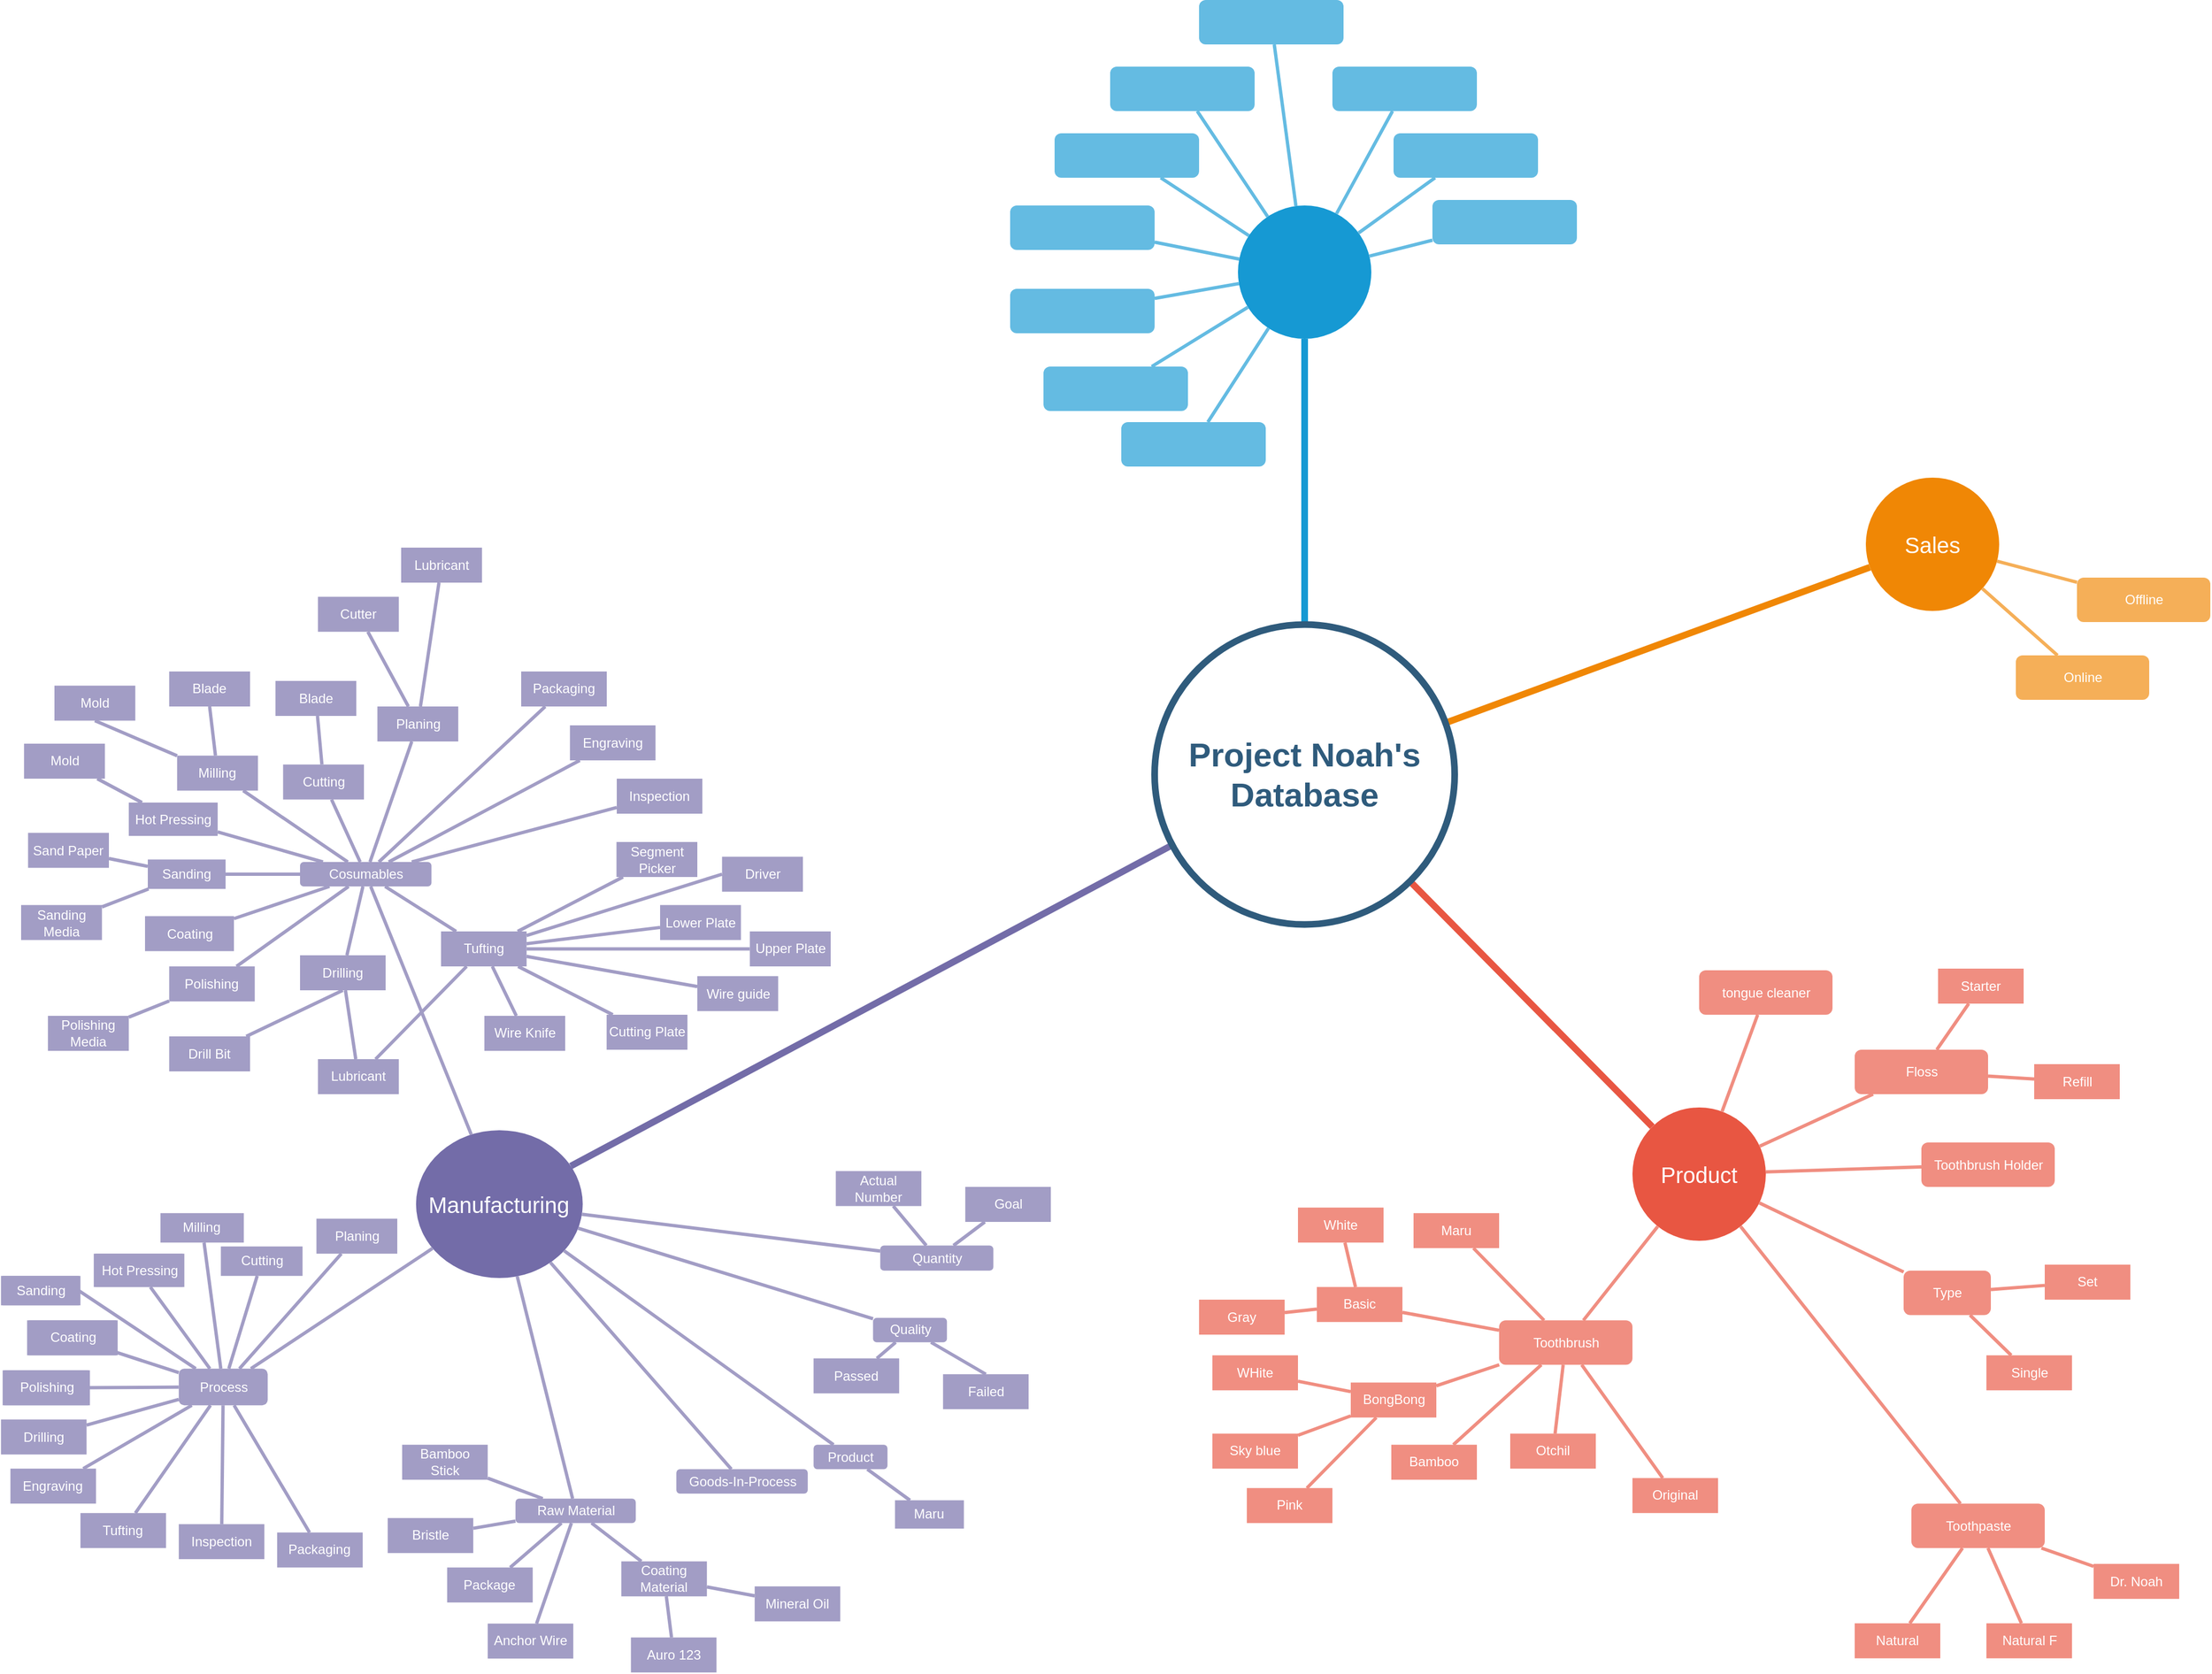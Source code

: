 <mxfile version="13.7.4" type="github">
  <diagram id="JHm264D6n0CTIKpVSH6A" name="Page-1">
    <mxGraphModel dx="3437" dy="1270" grid="1" gridSize="10" guides="1" tooltips="1" connect="1" arrows="1" fold="1" page="1" pageScale="1" pageWidth="1169" pageHeight="827" math="0" shadow="0">
      <root>
        <mxCell id="0" />
        <mxCell id="1" parent="0" />
        <mxCell id="nyG0ZEkRYGCvfVJKIIaf-1" value="" style="ellipse;whiteSpace=wrap;html=1;shadow=0;fontFamily=Helvetica;fontSize=20;fontColor=#FFFFFF;align=center;strokeWidth=3;fillColor=#1699D3;strokeColor=none;" vertex="1" parent="1">
          <mxGeometry x="1115" y="315" width="120" height="120" as="geometry" />
        </mxCell>
        <mxCell id="nyG0ZEkRYGCvfVJKIIaf-2" value="Sales" style="ellipse;whiteSpace=wrap;html=1;shadow=0;fontFamily=Helvetica;fontSize=20;fontColor=#FFFFFF;align=center;strokeWidth=3;fillColor=#F08705;strokeColor=none;gradientColor=none;" vertex="1" parent="1">
          <mxGeometry x="1680" y="560" width="120" height="120" as="geometry" />
        </mxCell>
        <mxCell id="nyG0ZEkRYGCvfVJKIIaf-3" style="edgeStyle=none;orthogonalLoop=1;jettySize=auto;html=1;endArrow=none;strokeColor=#F08E81;strokeWidth=3;" edge="1" parent="1" source="nyG0ZEkRYGCvfVJKIIaf-5" target="nyG0ZEkRYGCvfVJKIIaf-194">
          <mxGeometry relative="1" as="geometry" />
        </mxCell>
        <mxCell id="nyG0ZEkRYGCvfVJKIIaf-4" style="edgeStyle=none;orthogonalLoop=1;jettySize=auto;html=1;endArrow=none;strokeColor=#F08E81;strokeWidth=3;" edge="1" parent="1" source="nyG0ZEkRYGCvfVJKIIaf-5" target="nyG0ZEkRYGCvfVJKIIaf-205">
          <mxGeometry relative="1" as="geometry">
            <mxPoint x="1570" y="1220" as="sourcePoint" />
          </mxGeometry>
        </mxCell>
        <mxCell id="nyG0ZEkRYGCvfVJKIIaf-5" value="Product" style="ellipse;whiteSpace=wrap;html=1;shadow=0;fontFamily=Helvetica;fontSize=20;fontColor=#FFFFFF;align=center;strokeWidth=3;fillColor=#E85642;strokeColor=none;" vertex="1" parent="1">
          <mxGeometry x="1470" y="1127" width="120" height="120" as="geometry" />
        </mxCell>
        <mxCell id="nyG0ZEkRYGCvfVJKIIaf-6" value="" style="rounded=1;fillColor=#64BBE2;strokeColor=none;strokeWidth=3;shadow=0;html=1;fontColor=#FFFFFF;" vertex="1" parent="1">
          <mxGeometry x="940" y="460" width="130" height="40" as="geometry" />
        </mxCell>
        <mxCell id="nyG0ZEkRYGCvfVJKIIaf-7" style="endArrow=none;strokeWidth=6;strokeColor=#1699D3;html=1;" edge="1" parent="1" source="nyG0ZEkRYGCvfVJKIIaf-50" target="nyG0ZEkRYGCvfVJKIIaf-1">
          <mxGeometry relative="1" as="geometry" />
        </mxCell>
        <mxCell id="nyG0ZEkRYGCvfVJKIIaf-8" style="endArrow=none;strokeWidth=6;strokeColor=#f08705;html=1;" edge="1" parent="1" source="nyG0ZEkRYGCvfVJKIIaf-50" target="nyG0ZEkRYGCvfVJKIIaf-2">
          <mxGeometry relative="1" as="geometry" />
        </mxCell>
        <mxCell id="nyG0ZEkRYGCvfVJKIIaf-9" style="endArrow=none;strokeWidth=6;strokeColor=#E85642;html=1;" edge="1" parent="1" source="nyG0ZEkRYGCvfVJKIIaf-50" target="nyG0ZEkRYGCvfVJKIIaf-5">
          <mxGeometry relative="1" as="geometry" />
        </mxCell>
        <mxCell id="nyG0ZEkRYGCvfVJKIIaf-10" style="endArrow=none;strokeWidth=6;strokeColor=#736CA8;html=1;" edge="1" parent="1" source="nyG0ZEkRYGCvfVJKIIaf-50" target="nyG0ZEkRYGCvfVJKIIaf-51">
          <mxGeometry relative="1" as="geometry" />
        </mxCell>
        <mxCell id="nyG0ZEkRYGCvfVJKIIaf-11" value="" style="rounded=1;fillColor=#64BBE2;strokeColor=none;strokeWidth=3;shadow=0;html=1;fontColor=#FFFFFF;" vertex="1" parent="1">
          <mxGeometry x="1010" y="510" width="130" height="40" as="geometry" />
        </mxCell>
        <mxCell id="nyG0ZEkRYGCvfVJKIIaf-12" value="" style="rounded=1;fillColor=#64BBE2;strokeColor=none;strokeWidth=3;shadow=0;html=1;fontColor=#FFFFFF;" vertex="1" parent="1">
          <mxGeometry x="910" y="390" width="130" height="40" as="geometry" />
        </mxCell>
        <mxCell id="nyG0ZEkRYGCvfVJKIIaf-13" value="" style="rounded=1;fillColor=#64BBE2;strokeColor=none;strokeWidth=3;shadow=0;html=1;fontColor=#FFFFFF;" vertex="1" parent="1">
          <mxGeometry x="910" y="315" width="130" height="40" as="geometry" />
        </mxCell>
        <mxCell id="nyG0ZEkRYGCvfVJKIIaf-14" value="" style="rounded=1;fillColor=#64BBE2;strokeColor=none;strokeWidth=3;shadow=0;html=1;fontColor=#FFFFFF;" vertex="1" parent="1">
          <mxGeometry x="950" y="250" width="130" height="40" as="geometry" />
        </mxCell>
        <mxCell id="nyG0ZEkRYGCvfVJKIIaf-15" value="" style="rounded=1;fillColor=#64BBE2;strokeColor=none;strokeWidth=3;shadow=0;html=1;fontColor=#FFFFFF;" vertex="1" parent="1">
          <mxGeometry x="1000" y="190" width="130" height="40" as="geometry" />
        </mxCell>
        <mxCell id="nyG0ZEkRYGCvfVJKIIaf-16" value="" style="rounded=1;fillColor=#64BBE2;strokeColor=none;strokeWidth=3;shadow=0;html=1;fontColor=#FFFFFF;" vertex="1" parent="1">
          <mxGeometry x="1080" y="130" width="130" height="40" as="geometry" />
        </mxCell>
        <mxCell id="nyG0ZEkRYGCvfVJKIIaf-17" value="" style="rounded=1;fillColor=#64BBE2;strokeColor=none;strokeWidth=3;shadow=0;html=1;fontColor=#FFFFFF;" vertex="1" parent="1">
          <mxGeometry x="1200" y="190" width="130" height="40" as="geometry" />
        </mxCell>
        <mxCell id="nyG0ZEkRYGCvfVJKIIaf-18" value="" style="rounded=1;fillColor=#64BBE2;strokeColor=none;strokeWidth=3;shadow=0;html=1;fontColor=#FFFFFF;" vertex="1" parent="1">
          <mxGeometry x="1255" y="250" width="130" height="40" as="geometry" />
        </mxCell>
        <mxCell id="nyG0ZEkRYGCvfVJKIIaf-19" value="" style="rounded=1;fillColor=#64BBE2;strokeColor=none;strokeWidth=3;shadow=0;html=1;fontColor=#FFFFFF;" vertex="1" parent="1">
          <mxGeometry x="1290" y="310" width="130" height="40" as="geometry" />
        </mxCell>
        <mxCell id="nyG0ZEkRYGCvfVJKIIaf-20" value="" style="edgeStyle=none;endArrow=none;strokeWidth=3;strokeColor=#64BBE2;html=1;" edge="1" parent="1" source="nyG0ZEkRYGCvfVJKIIaf-1" target="nyG0ZEkRYGCvfVJKIIaf-11">
          <mxGeometry x="370" y="100" width="100" height="100" as="geometry">
            <mxPoint x="370" y="200" as="sourcePoint" />
            <mxPoint x="470" y="100" as="targetPoint" />
          </mxGeometry>
        </mxCell>
        <mxCell id="nyG0ZEkRYGCvfVJKIIaf-21" value="" style="edgeStyle=none;endArrow=none;strokeWidth=3;strokeColor=#64BBE2;html=1;" edge="1" parent="1" source="nyG0ZEkRYGCvfVJKIIaf-1" target="nyG0ZEkRYGCvfVJKIIaf-6">
          <mxGeometry x="370" y="100" width="100" height="100" as="geometry">
            <mxPoint x="370" y="200" as="sourcePoint" />
            <mxPoint x="470" y="100" as="targetPoint" />
          </mxGeometry>
        </mxCell>
        <mxCell id="nyG0ZEkRYGCvfVJKIIaf-22" value="" style="edgeStyle=none;endArrow=none;strokeWidth=3;strokeColor=#64BBE2;html=1;" edge="1" parent="1" source="nyG0ZEkRYGCvfVJKIIaf-1" target="nyG0ZEkRYGCvfVJKIIaf-12">
          <mxGeometry x="370" y="100" width="100" height="100" as="geometry">
            <mxPoint x="370" y="200" as="sourcePoint" />
            <mxPoint x="470" y="100" as="targetPoint" />
          </mxGeometry>
        </mxCell>
        <mxCell id="nyG0ZEkRYGCvfVJKIIaf-23" value="" style="edgeStyle=none;endArrow=none;strokeWidth=3;strokeColor=#64BBE2;html=1;" edge="1" parent="1" source="nyG0ZEkRYGCvfVJKIIaf-1" target="nyG0ZEkRYGCvfVJKIIaf-13">
          <mxGeometry x="370" y="100" width="100" height="100" as="geometry">
            <mxPoint x="370" y="200" as="sourcePoint" />
            <mxPoint x="470" y="100" as="targetPoint" />
          </mxGeometry>
        </mxCell>
        <mxCell id="nyG0ZEkRYGCvfVJKIIaf-24" value="" style="edgeStyle=none;endArrow=none;strokeWidth=3;strokeColor=#64BBE2;html=1;" edge="1" parent="1" source="nyG0ZEkRYGCvfVJKIIaf-1" target="nyG0ZEkRYGCvfVJKIIaf-14">
          <mxGeometry x="370" y="100" width="100" height="100" as="geometry">
            <mxPoint x="370" y="200" as="sourcePoint" />
            <mxPoint x="470" y="100" as="targetPoint" />
          </mxGeometry>
        </mxCell>
        <mxCell id="nyG0ZEkRYGCvfVJKIIaf-25" value="" style="edgeStyle=none;endArrow=none;strokeWidth=3;strokeColor=#64BBE2;html=1;" edge="1" parent="1" source="nyG0ZEkRYGCvfVJKIIaf-1" target="nyG0ZEkRYGCvfVJKIIaf-15">
          <mxGeometry x="370" y="100" width="100" height="100" as="geometry">
            <mxPoint x="370" y="200" as="sourcePoint" />
            <mxPoint x="470" y="100" as="targetPoint" />
          </mxGeometry>
        </mxCell>
        <mxCell id="nyG0ZEkRYGCvfVJKIIaf-26" value="" style="edgeStyle=none;endArrow=none;strokeWidth=3;strokeColor=#64BBE2;html=1;" edge="1" parent="1" source="nyG0ZEkRYGCvfVJKIIaf-1" target="nyG0ZEkRYGCvfVJKIIaf-16">
          <mxGeometry x="370" y="100" width="100" height="100" as="geometry">
            <mxPoint x="370" y="200" as="sourcePoint" />
            <mxPoint x="470" y="100" as="targetPoint" />
          </mxGeometry>
        </mxCell>
        <mxCell id="nyG0ZEkRYGCvfVJKIIaf-27" value="" style="edgeStyle=none;endArrow=none;strokeWidth=3;strokeColor=#64BBE2;html=1;" edge="1" parent="1" source="nyG0ZEkRYGCvfVJKIIaf-1" target="nyG0ZEkRYGCvfVJKIIaf-17">
          <mxGeometry x="370" y="100" width="100" height="100" as="geometry">
            <mxPoint x="370" y="200" as="sourcePoint" />
            <mxPoint x="470" y="100" as="targetPoint" />
          </mxGeometry>
        </mxCell>
        <mxCell id="nyG0ZEkRYGCvfVJKIIaf-28" value="" style="edgeStyle=none;endArrow=none;strokeWidth=3;strokeColor=#64BBE2;html=1;" edge="1" parent="1" source="nyG0ZEkRYGCvfVJKIIaf-1" target="nyG0ZEkRYGCvfVJKIIaf-18">
          <mxGeometry x="370" y="100" width="100" height="100" as="geometry">
            <mxPoint x="370" y="200" as="sourcePoint" />
            <mxPoint x="470" y="100" as="targetPoint" />
          </mxGeometry>
        </mxCell>
        <mxCell id="nyG0ZEkRYGCvfVJKIIaf-29" value="" style="edgeStyle=none;endArrow=none;strokeWidth=3;strokeColor=#64BBE2;html=1;" edge="1" parent="1" source="nyG0ZEkRYGCvfVJKIIaf-1" target="nyG0ZEkRYGCvfVJKIIaf-19">
          <mxGeometry x="370" y="100" width="100" height="100" as="geometry">
            <mxPoint x="370" y="200" as="sourcePoint" />
            <mxPoint x="470" y="100" as="targetPoint" />
          </mxGeometry>
        </mxCell>
        <mxCell id="nyG0ZEkRYGCvfVJKIIaf-30" value="Offline" style="rounded=1;fillColor=#f5af58;strokeColor=none;strokeWidth=3;shadow=0;html=1;fontColor=#FFFFFF;" vertex="1" parent="1">
          <mxGeometry x="1870" y="650" width="120" height="40" as="geometry" />
        </mxCell>
        <mxCell id="nyG0ZEkRYGCvfVJKIIaf-31" value="Online" style="rounded=1;fillColor=#f5af58;strokeColor=none;strokeWidth=3;shadow=0;html=1;fontColor=#FFFFFF;" vertex="1" parent="1">
          <mxGeometry x="1815" y="720" width="120" height="40" as="geometry" />
        </mxCell>
        <mxCell id="nyG0ZEkRYGCvfVJKIIaf-32" value="" style="edgeStyle=none;endArrow=none;strokeWidth=3;strokeColor=#F5AF58;html=1;" edge="1" parent="1" source="nyG0ZEkRYGCvfVJKIIaf-2" target="nyG0ZEkRYGCvfVJKIIaf-30">
          <mxGeometry x="580" y="340" width="100" height="100" as="geometry">
            <mxPoint x="580" y="440" as="sourcePoint" />
            <mxPoint x="680" y="340" as="targetPoint" />
          </mxGeometry>
        </mxCell>
        <mxCell id="nyG0ZEkRYGCvfVJKIIaf-33" value="" style="edgeStyle=none;endArrow=none;strokeWidth=3;strokeColor=#F5AF58;html=1;" edge="1" parent="1" source="nyG0ZEkRYGCvfVJKIIaf-2" target="nyG0ZEkRYGCvfVJKIIaf-31">
          <mxGeometry x="580" y="340" width="100" height="100" as="geometry">
            <mxPoint x="580" y="440" as="sourcePoint" />
            <mxPoint x="680" y="340" as="targetPoint" />
          </mxGeometry>
        </mxCell>
        <mxCell id="nyG0ZEkRYGCvfVJKIIaf-34" value="tongue cleaner" style="rounded=1;fillColor=#f08e81;strokeColor=none;strokeWidth=3;shadow=0;html=1;fontColor=#FFFFFF;" vertex="1" parent="1">
          <mxGeometry x="1530" y="1003.5" width="120" height="40" as="geometry" />
        </mxCell>
        <mxCell id="nyG0ZEkRYGCvfVJKIIaf-35" style="edgeStyle=none;orthogonalLoop=1;jettySize=auto;html=1;endArrow=none;strokeColor=#F08E81;strokeWidth=3;" edge="1" parent="1" source="nyG0ZEkRYGCvfVJKIIaf-38" target="nyG0ZEkRYGCvfVJKIIaf-201">
          <mxGeometry relative="1" as="geometry" />
        </mxCell>
        <mxCell id="nyG0ZEkRYGCvfVJKIIaf-36" style="edgeStyle=none;orthogonalLoop=1;jettySize=auto;html=1;endArrow=none;strokeColor=#F08E81;strokeWidth=3;" edge="1" parent="1" source="nyG0ZEkRYGCvfVJKIIaf-38" target="nyG0ZEkRYGCvfVJKIIaf-202">
          <mxGeometry relative="1" as="geometry" />
        </mxCell>
        <mxCell id="nyG0ZEkRYGCvfVJKIIaf-37" style="edgeStyle=none;orthogonalLoop=1;jettySize=auto;html=1;endArrow=none;strokeColor=#F08E81;strokeWidth=3;" edge="1" parent="1" source="nyG0ZEkRYGCvfVJKIIaf-38" target="nyG0ZEkRYGCvfVJKIIaf-203">
          <mxGeometry relative="1" as="geometry" />
        </mxCell>
        <mxCell id="nyG0ZEkRYGCvfVJKIIaf-38" value="Toothpaste" style="rounded=1;fillColor=#f08e81;strokeColor=none;strokeWidth=3;shadow=0;html=1;fontColor=#FFFFFF;" vertex="1" parent="1">
          <mxGeometry x="1721" y="1483.62" width="120" height="40" as="geometry" />
        </mxCell>
        <mxCell id="nyG0ZEkRYGCvfVJKIIaf-39" style="edgeStyle=none;orthogonalLoop=1;jettySize=auto;html=1;endArrow=none;strokeColor=#F08E81;strokeWidth=3;" edge="1" parent="1" source="nyG0ZEkRYGCvfVJKIIaf-43" target="nyG0ZEkRYGCvfVJKIIaf-183">
          <mxGeometry relative="1" as="geometry" />
        </mxCell>
        <mxCell id="nyG0ZEkRYGCvfVJKIIaf-40" style="edgeStyle=none;orthogonalLoop=1;jettySize=auto;html=1;endArrow=none;strokeColor=#F08E81;strokeWidth=3;" edge="1" parent="1" source="nyG0ZEkRYGCvfVJKIIaf-43" target="nyG0ZEkRYGCvfVJKIIaf-185">
          <mxGeometry relative="1" as="geometry" />
        </mxCell>
        <mxCell id="nyG0ZEkRYGCvfVJKIIaf-41" style="edgeStyle=none;orthogonalLoop=1;jettySize=auto;html=1;endArrow=none;strokeColor=#F08E81;strokeWidth=3;" edge="1" parent="1" source="nyG0ZEkRYGCvfVJKIIaf-43" target="nyG0ZEkRYGCvfVJKIIaf-199">
          <mxGeometry relative="1" as="geometry" />
        </mxCell>
        <mxCell id="nyG0ZEkRYGCvfVJKIIaf-42" style="edgeStyle=none;orthogonalLoop=1;jettySize=auto;html=1;endArrow=none;strokeColor=#F08E81;strokeWidth=3;" edge="1" parent="1" source="nyG0ZEkRYGCvfVJKIIaf-43" target="nyG0ZEkRYGCvfVJKIIaf-200">
          <mxGeometry relative="1" as="geometry" />
        </mxCell>
        <mxCell id="nyG0ZEkRYGCvfVJKIIaf-43" value="Toothbrush" style="rounded=1;strokeColor=none;strokeWidth=3;shadow=0;html=1;fontColor=#FFFFFF;fillColor=#F08E81;" vertex="1" parent="1">
          <mxGeometry x="1350" y="1318.62" width="120" height="40" as="geometry" />
        </mxCell>
        <mxCell id="nyG0ZEkRYGCvfVJKIIaf-44" value="Toothbrush Holder" style="rounded=1;fillColor=#f08e81;strokeColor=none;strokeWidth=3;shadow=0;html=1;fontColor=#FFFFFF;" vertex="1" parent="1">
          <mxGeometry x="1730" y="1158.5" width="120" height="40" as="geometry" />
        </mxCell>
        <mxCell id="nyG0ZEkRYGCvfVJKIIaf-45" value="" style="edgeStyle=none;endArrow=none;strokeWidth=3;strokeColor=#F08E81;html=1;" edge="1" parent="1" source="nyG0ZEkRYGCvfVJKIIaf-5" target="nyG0ZEkRYGCvfVJKIIaf-34">
          <mxGeometry x="200" y="1097.87" width="100" height="100" as="geometry">
            <mxPoint x="200" y="1197.87" as="sourcePoint" />
            <mxPoint x="300" y="1097.87" as="targetPoint" />
          </mxGeometry>
        </mxCell>
        <mxCell id="nyG0ZEkRYGCvfVJKIIaf-46" value="" style="edgeStyle=none;endArrow=none;strokeWidth=3;strokeColor=#F08E81;html=1;" edge="1" parent="1" source="nyG0ZEkRYGCvfVJKIIaf-5" target="nyG0ZEkRYGCvfVJKIIaf-38">
          <mxGeometry x="200" y="1097.87" width="100" height="100" as="geometry">
            <mxPoint x="200" y="1197.87" as="sourcePoint" />
            <mxPoint x="300" y="1097.87" as="targetPoint" />
          </mxGeometry>
        </mxCell>
        <mxCell id="nyG0ZEkRYGCvfVJKIIaf-47" value="" style="edgeStyle=none;endArrow=none;strokeWidth=3;strokeColor=#F08E81;html=1;" edge="1" parent="1" source="nyG0ZEkRYGCvfVJKIIaf-5" target="nyG0ZEkRYGCvfVJKIIaf-43">
          <mxGeometry x="200" y="1097.87" width="100" height="100" as="geometry">
            <mxPoint x="200" y="1197.87" as="sourcePoint" />
            <mxPoint x="300" y="1097.87" as="targetPoint" />
          </mxGeometry>
        </mxCell>
        <mxCell id="nyG0ZEkRYGCvfVJKIIaf-48" value="" style="edgeStyle=none;endArrow=none;strokeWidth=3;strokeColor=#F08E81;html=1;" edge="1" parent="1" source="nyG0ZEkRYGCvfVJKIIaf-5" target="nyG0ZEkRYGCvfVJKIIaf-44">
          <mxGeometry x="200" y="1097.87" width="100" height="100" as="geometry">
            <mxPoint x="200" y="1197.87" as="sourcePoint" />
            <mxPoint x="300" y="1097.87" as="targetPoint" />
          </mxGeometry>
        </mxCell>
        <mxCell id="nyG0ZEkRYGCvfVJKIIaf-49" style="edgeStyle=orthogonalEdgeStyle;rounded=0;html=1;exitX=0.75;exitY=0;entryX=0.75;entryY=0;startArrow=none;startFill=0;endArrow=block;endFill=1;jettySize=auto;orthogonalLoop=1;strokeColor=#12aab5;strokeWidth=6;fontSize=20;fontColor=#2F5B7C;" edge="1" parent="1" source="nyG0ZEkRYGCvfVJKIIaf-43" target="nyG0ZEkRYGCvfVJKIIaf-43">
          <mxGeometry relative="1" as="geometry" />
        </mxCell>
        <mxCell id="nyG0ZEkRYGCvfVJKIIaf-50" value="Project Noah&#39;s Database" style="ellipse;whiteSpace=wrap;html=1;shadow=0;fontFamily=Helvetica;fontSize=30;fontColor=#2F5B7C;align=center;strokeColor=#2F5B7C;strokeWidth=6;fillColor=#FFFFFF;fontStyle=1;gradientColor=none;" vertex="1" parent="1">
          <mxGeometry x="1040" y="692.25" width="270" height="270" as="geometry" />
        </mxCell>
        <mxCell id="nyG0ZEkRYGCvfVJKIIaf-51" value="Manufacturing" style="ellipse;whiteSpace=wrap;html=1;shadow=0;fontFamily=Helvetica;fontSize=20;fontColor=#FFFFFF;align=center;strokeWidth=3;fillColor=#736ca8;strokeColor=none;" vertex="1" parent="1">
          <mxGeometry x="375.38" y="1147.5" width="150" height="133" as="geometry" />
        </mxCell>
        <mxCell id="nyG0ZEkRYGCvfVJKIIaf-52" value="Quality" style="rounded=1;fillColor=#a29dc5;strokeColor=none;strokeWidth=3;shadow=0;html=1;fontColor=#FFFFFF;" vertex="1" parent="1">
          <mxGeometry x="786.62" y="1316.37" width="66.5" height="22" as="geometry" />
        </mxCell>
        <mxCell id="nyG0ZEkRYGCvfVJKIIaf-53" value="Process" style="rounded=1;strokeColor=none;strokeWidth=3;shadow=0;html=1;fontColor=#FFFFFF;fillColor=#A29DC5;" vertex="1" parent="1">
          <mxGeometry x="161.88" y="1362.12" width="80" height="33" as="geometry" />
        </mxCell>
        <mxCell id="nyG0ZEkRYGCvfVJKIIaf-54" value="" style="edgeStyle=none;endArrow=none;strokeWidth=3;strokeColor=#A29DC5;html=1;" edge="1" parent="1" source="nyG0ZEkRYGCvfVJKIIaf-51" target="nyG0ZEkRYGCvfVJKIIaf-52">
          <mxGeometry x="-1328.63" y="90.37" width="100" height="100" as="geometry">
            <mxPoint x="604.374" y="1260.623" as="sourcePoint" />
            <mxPoint x="-1228.63" y="90.37" as="targetPoint" />
          </mxGeometry>
        </mxCell>
        <mxCell id="nyG0ZEkRYGCvfVJKIIaf-55" value="" style="edgeStyle=none;endArrow=none;strokeWidth=3;strokeColor=#A29DC5;html=1;" edge="1" parent="1" source="nyG0ZEkRYGCvfVJKIIaf-51" target="nyG0ZEkRYGCvfVJKIIaf-53">
          <mxGeometry x="-1511.25" y="157.75" width="100" height="100" as="geometry">
            <mxPoint x="285.702" y="1227.677" as="sourcePoint" />
            <mxPoint x="-1411.25" y="157.75" as="targetPoint" />
          </mxGeometry>
        </mxCell>
        <mxCell id="nyG0ZEkRYGCvfVJKIIaf-56" style="edgeStyle=none;rounded=0;html=1;exitX=0.5;exitY=1;endArrow=none;endFill=0;jettySize=auto;orthogonalLoop=1;strokeColor=#736CA8;strokeWidth=2;fillColor=#64bbe2;fontSize=20;fontColor=#23445D;" edge="1" parent="1" source="nyG0ZEkRYGCvfVJKIIaf-53" target="nyG0ZEkRYGCvfVJKIIaf-53">
          <mxGeometry relative="1" as="geometry" />
        </mxCell>
        <mxCell id="nyG0ZEkRYGCvfVJKIIaf-57" value="Planing" style="rounded=0;whiteSpace=wrap;html=1;fillColor=#A29DC5;strokeColor=none;fontColor=#FFFFFF;" vertex="1" parent="1">
          <mxGeometry x="285.75" y="1227.12" width="72.75" height="31.5" as="geometry" />
        </mxCell>
        <mxCell id="nyG0ZEkRYGCvfVJKIIaf-58" value="" style="endArrow=none;html=1;strokeColor=#A29DC5;strokeWidth=3;" edge="1" parent="1" source="nyG0ZEkRYGCvfVJKIIaf-57" target="nyG0ZEkRYGCvfVJKIIaf-53">
          <mxGeometry width="50" height="50" relative="1" as="geometry">
            <mxPoint x="-118.12" y="1452.12" as="sourcePoint" />
            <mxPoint x="-68.12" y="1402.12" as="targetPoint" />
          </mxGeometry>
        </mxCell>
        <mxCell id="nyG0ZEkRYGCvfVJKIIaf-59" value="Cutting" style="rounded=0;whiteSpace=wrap;html=1;fillColor=#A29DC5;strokeColor=none;fontColor=#FFFFFF;" vertex="1" parent="1">
          <mxGeometry x="199.75" y="1252.12" width="73.5" height="26.5" as="geometry" />
        </mxCell>
        <mxCell id="nyG0ZEkRYGCvfVJKIIaf-60" value="" style="endArrow=none;html=1;strokeColor=#A29DC5;strokeWidth=3;" edge="1" parent="1" source="nyG0ZEkRYGCvfVJKIIaf-59" target="nyG0ZEkRYGCvfVJKIIaf-53">
          <mxGeometry width="50" height="50" relative="1" as="geometry">
            <mxPoint x="-108.12" y="1462.12" as="sourcePoint" />
            <mxPoint x="70.38" y="1372.12" as="targetPoint" />
          </mxGeometry>
        </mxCell>
        <mxCell id="nyG0ZEkRYGCvfVJKIIaf-61" value="Milling" style="rounded=0;whiteSpace=wrap;html=1;fillColor=#A29DC5;strokeColor=none;fontColor=#FFFFFF;" vertex="1" parent="1">
          <mxGeometry x="145.38" y="1222.12" width="75" height="26.5" as="geometry" />
        </mxCell>
        <mxCell id="nyG0ZEkRYGCvfVJKIIaf-62" value="" style="endArrow=none;html=1;strokeColor=#A29DC5;strokeWidth=3;" edge="1" parent="1" source="nyG0ZEkRYGCvfVJKIIaf-61" target="nyG0ZEkRYGCvfVJKIIaf-53">
          <mxGeometry width="50" height="50" relative="1" as="geometry">
            <mxPoint x="-98.12" y="1472.12" as="sourcePoint" />
            <mxPoint x="135.464" y="1365.12" as="targetPoint" />
          </mxGeometry>
        </mxCell>
        <mxCell id="nyG0ZEkRYGCvfVJKIIaf-63" value="Hot Pressing" style="rounded=0;whiteSpace=wrap;html=1;fillColor=#A29DC5;strokeColor=none;fontColor=#FFFFFF;" vertex="1" parent="1">
          <mxGeometry x="85.38" y="1258.62" width="80" height="30" as="geometry" />
        </mxCell>
        <mxCell id="nyG0ZEkRYGCvfVJKIIaf-64" value="" style="endArrow=none;html=1;strokeColor=#A29DC5;strokeWidth=3;" edge="1" parent="1" source="nyG0ZEkRYGCvfVJKIIaf-63" target="nyG0ZEkRYGCvfVJKIIaf-53">
          <mxGeometry width="50" height="50" relative="1" as="geometry">
            <mxPoint x="-99.62" y="1528.62" as="sourcePoint" />
            <mxPoint x="110.38" y="1433.861" as="targetPoint" />
          </mxGeometry>
        </mxCell>
        <mxCell id="nyG0ZEkRYGCvfVJKIIaf-65" value="Sanding" style="rounded=0;whiteSpace=wrap;html=1;fillColor=#A29DC5;strokeColor=none;fontColor=#FFFFFF;" vertex="1" parent="1">
          <mxGeometry x="1.88" y="1278.62" width="70" height="26.5" as="geometry" />
        </mxCell>
        <mxCell id="nyG0ZEkRYGCvfVJKIIaf-66" value="" style="endArrow=none;html=1;strokeColor=#A29DC5;strokeWidth=3;exitX=1;exitY=0.5;exitDx=0;exitDy=0;" edge="1" parent="1" source="nyG0ZEkRYGCvfVJKIIaf-65" target="nyG0ZEkRYGCvfVJKIIaf-53">
          <mxGeometry width="50" height="50" relative="1" as="geometry">
            <mxPoint x="77.38" y="1429.098" as="sourcePoint" />
            <mxPoint x="137.082" y="1405.12" as="targetPoint" />
          </mxGeometry>
        </mxCell>
        <mxCell id="nyG0ZEkRYGCvfVJKIIaf-67" value="Coating" style="rounded=0;whiteSpace=wrap;html=1;fillColor=#A29DC5;strokeColor=none;fontColor=#FFFFFF;" vertex="1" parent="1">
          <mxGeometry x="25.38" y="1318.62" width="80" height="31.5" as="geometry" />
        </mxCell>
        <mxCell id="nyG0ZEkRYGCvfVJKIIaf-68" value="" style="endArrow=none;html=1;strokeColor=#A29DC5;strokeWidth=3;" edge="1" parent="1" source="nyG0ZEkRYGCvfVJKIIaf-67" target="nyG0ZEkRYGCvfVJKIIaf-53">
          <mxGeometry width="50" height="50" relative="1" as="geometry">
            <mxPoint x="20.38" y="1466.87" as="sourcePoint" />
            <mxPoint x="146.146" y="1405.12" as="targetPoint" />
          </mxGeometry>
        </mxCell>
        <mxCell id="nyG0ZEkRYGCvfVJKIIaf-69" value="Polishing" style="rounded=0;whiteSpace=wrap;html=1;fillColor=#A29DC5;strokeColor=none;fontColor=#FFFFFF;" vertex="1" parent="1">
          <mxGeometry x="3.38" y="1363.62" width="77" height="31.5" as="geometry" />
        </mxCell>
        <mxCell id="nyG0ZEkRYGCvfVJKIIaf-70" value="" style="endArrow=none;html=1;strokeColor=#A29DC5;strokeWidth=3;" edge="1" parent="1" source="nyG0ZEkRYGCvfVJKIIaf-69" target="nyG0ZEkRYGCvfVJKIIaf-53">
          <mxGeometry width="50" height="50" relative="1" as="geometry">
            <mxPoint x="30.38" y="1476.87" as="sourcePoint" />
            <mxPoint x="188.352" y="1405.12" as="targetPoint" />
          </mxGeometry>
        </mxCell>
        <mxCell id="nyG0ZEkRYGCvfVJKIIaf-71" value="Drilling" style="rounded=0;whiteSpace=wrap;html=1;fillColor=#A29DC5;strokeColor=none;fontColor=#FFFFFF;" vertex="1" parent="1">
          <mxGeometry x="1.88" y="1407.87" width="77" height="31.5" as="geometry" />
        </mxCell>
        <mxCell id="nyG0ZEkRYGCvfVJKIIaf-72" value="Engraving" style="rounded=0;whiteSpace=wrap;html=1;fillColor=#A29DC5;strokeColor=none;fontColor=#FFFFFF;" vertex="1" parent="1">
          <mxGeometry x="10.38" y="1452.12" width="77" height="31.5" as="geometry" />
        </mxCell>
        <mxCell id="nyG0ZEkRYGCvfVJKIIaf-73" value="Tufting" style="rounded=0;whiteSpace=wrap;html=1;fillColor=#A29DC5;strokeColor=none;fontColor=#FFFFFF;" vertex="1" parent="1">
          <mxGeometry x="73.38" y="1492.12" width="77" height="31.5" as="geometry" />
        </mxCell>
        <mxCell id="nyG0ZEkRYGCvfVJKIIaf-74" value="" style="endArrow=none;html=1;strokeColor=#A29DC5;strokeWidth=3;" edge="1" parent="1" source="nyG0ZEkRYGCvfVJKIIaf-71" target="nyG0ZEkRYGCvfVJKIIaf-53">
          <mxGeometry width="50" height="50" relative="1" as="geometry">
            <mxPoint x="90.38" y="1389.19" as="sourcePoint" />
            <mxPoint x="171.88" y="1388.807" as="targetPoint" />
          </mxGeometry>
        </mxCell>
        <mxCell id="nyG0ZEkRYGCvfVJKIIaf-75" value="" style="endArrow=none;html=1;strokeColor=#A29DC5;strokeWidth=3;" edge="1" parent="1" source="nyG0ZEkRYGCvfVJKIIaf-72" target="nyG0ZEkRYGCvfVJKIIaf-53">
          <mxGeometry width="50" height="50" relative="1" as="geometry">
            <mxPoint x="88.88" y="1422.892" as="sourcePoint" />
            <mxPoint x="171.88" y="1399.766" as="targetPoint" />
          </mxGeometry>
        </mxCell>
        <mxCell id="nyG0ZEkRYGCvfVJKIIaf-76" value="" style="endArrow=none;html=1;strokeColor=#A29DC5;strokeWidth=3;" edge="1" parent="1" source="nyG0ZEkRYGCvfVJKIIaf-73" target="nyG0ZEkRYGCvfVJKIIaf-53">
          <mxGeometry width="50" height="50" relative="1" as="geometry">
            <mxPoint x="98.88" y="1432.892" as="sourcePoint" />
            <mxPoint x="181.88" y="1409.766" as="targetPoint" />
          </mxGeometry>
        </mxCell>
        <mxCell id="nyG0ZEkRYGCvfVJKIIaf-77" value="Inspection" style="rounded=0;whiteSpace=wrap;html=1;fillColor=#A29DC5;strokeColor=none;fontColor=#FFFFFF;" vertex="1" parent="1">
          <mxGeometry x="161.88" y="1502.12" width="77" height="31.5" as="geometry" />
        </mxCell>
        <mxCell id="nyG0ZEkRYGCvfVJKIIaf-78" value="Packaging" style="rounded=0;whiteSpace=wrap;html=1;fillColor=#A29DC5;strokeColor=none;fontColor=#FFFFFF;" vertex="1" parent="1">
          <mxGeometry x="250.38" y="1509.62" width="77" height="31.5" as="geometry" />
        </mxCell>
        <mxCell id="nyG0ZEkRYGCvfVJKIIaf-79" value="" style="endArrow=none;html=1;strokeColor=#A29DC5;strokeWidth=3;" edge="1" parent="1" source="nyG0ZEkRYGCvfVJKIIaf-77" target="nyG0ZEkRYGCvfVJKIIaf-53">
          <mxGeometry width="50" height="50" relative="1" as="geometry">
            <mxPoint x="132.847" y="1502.12" as="sourcePoint" />
            <mxPoint x="200.391" y="1405.12" as="targetPoint" />
          </mxGeometry>
        </mxCell>
        <mxCell id="nyG0ZEkRYGCvfVJKIIaf-80" value="" style="endArrow=none;html=1;strokeColor=#A29DC5;strokeWidth=3;" edge="1" parent="1" source="nyG0ZEkRYGCvfVJKIIaf-78" target="nyG0ZEkRYGCvfVJKIIaf-53">
          <mxGeometry width="50" height="50" relative="1" as="geometry">
            <mxPoint x="210.55" y="1512.12" as="sourcePoint" />
            <mxPoint x="211.702" y="1405.12" as="targetPoint" />
          </mxGeometry>
        </mxCell>
        <mxCell id="nyG0ZEkRYGCvfVJKIIaf-81" value="Quantity" style="rounded=1;fillColor=#a29dc5;strokeColor=none;strokeWidth=3;shadow=0;html=1;fontColor=#FFFFFF;" vertex="1" parent="1">
          <mxGeometry x="793.12" y="1251.25" width="101.75" height="22.62" as="geometry" />
        </mxCell>
        <mxCell id="nyG0ZEkRYGCvfVJKIIaf-82" value="" style="edgeStyle=none;endArrow=none;strokeWidth=3;strokeColor=#A29DC5;html=1;" edge="1" parent="1" source="nyG0ZEkRYGCvfVJKIIaf-51" target="nyG0ZEkRYGCvfVJKIIaf-81">
          <mxGeometry x="-1318.63" y="100.37" width="100" height="100" as="geometry">
            <mxPoint x="608.24" y="1244.397" as="sourcePoint" />
            <mxPoint x="615.643" y="1286.37" as="targetPoint" />
          </mxGeometry>
        </mxCell>
        <mxCell id="nyG0ZEkRYGCvfVJKIIaf-83" value="&lt;span&gt;Passed&lt;/span&gt;" style="rounded=0;whiteSpace=wrap;html=1;fillColor=#A29DC5;strokeColor=none;fontColor=#FFFFFF;" vertex="1" parent="1">
          <mxGeometry x="733.12" y="1352.87" width="77" height="31.5" as="geometry" />
        </mxCell>
        <mxCell id="nyG0ZEkRYGCvfVJKIIaf-84" value="Failed" style="rounded=0;whiteSpace=wrap;html=1;fillColor=#A29DC5;strokeColor=none;fontColor=#FFFFFF;" vertex="1" parent="1">
          <mxGeometry x="849.62" y="1367.12" width="77" height="31.5" as="geometry" />
        </mxCell>
        <mxCell id="nyG0ZEkRYGCvfVJKIIaf-85" value="" style="endArrow=none;html=1;strokeColor=#A29DC5;strokeWidth=3;" edge="1" parent="1" source="nyG0ZEkRYGCvfVJKIIaf-83" target="nyG0ZEkRYGCvfVJKIIaf-52">
          <mxGeometry width="50" height="50" relative="1" as="geometry">
            <mxPoint x="710.783" y="1313.87" as="sourcePoint" />
            <mxPoint x="642.902" y="1199.37" as="targetPoint" />
          </mxGeometry>
        </mxCell>
        <mxCell id="nyG0ZEkRYGCvfVJKIIaf-86" value="" style="endArrow=none;html=1;strokeColor=#A29DC5;strokeWidth=3;exitX=0.5;exitY=0;exitDx=0;exitDy=0;" edge="1" parent="1" source="nyG0ZEkRYGCvfVJKIIaf-84" target="nyG0ZEkRYGCvfVJKIIaf-52">
          <mxGeometry width="50" height="50" relative="1" as="geometry">
            <mxPoint x="807.566" y="1362.87" as="sourcePoint" />
            <mxPoint x="831.453" y="1348.37" as="targetPoint" />
          </mxGeometry>
        </mxCell>
        <mxCell id="nyG0ZEkRYGCvfVJKIIaf-87" value="&lt;span&gt;Actual Number&lt;/span&gt;" style="rounded=0;whiteSpace=wrap;html=1;fillColor=#A29DC5;strokeColor=none;fontColor=#FFFFFF;" vertex="1" parent="1">
          <mxGeometry x="753.12" y="1184.25" width="77" height="31.5" as="geometry" />
        </mxCell>
        <mxCell id="nyG0ZEkRYGCvfVJKIIaf-88" value="Goal" style="rounded=0;whiteSpace=wrap;html=1;fillColor=#A29DC5;strokeColor=none;fontColor=#FFFFFF;" vertex="1" parent="1">
          <mxGeometry x="869.62" y="1198.5" width="77" height="31.5" as="geometry" />
        </mxCell>
        <mxCell id="nyG0ZEkRYGCvfVJKIIaf-89" value="" style="endArrow=none;html=1;strokeColor=#A29DC5;strokeWidth=3;" edge="1" parent="1" source="nyG0ZEkRYGCvfVJKIIaf-87" target="nyG0ZEkRYGCvfVJKIIaf-81">
          <mxGeometry width="50" height="50" relative="1" as="geometry">
            <mxPoint x="730.783" y="1145.25" as="sourcePoint" />
            <mxPoint x="827.003" y="1169.75" as="targetPoint" />
          </mxGeometry>
        </mxCell>
        <mxCell id="nyG0ZEkRYGCvfVJKIIaf-90" value="" style="endArrow=none;html=1;strokeColor=#A29DC5;strokeWidth=3;" edge="1" parent="1" source="nyG0ZEkRYGCvfVJKIIaf-88" target="nyG0ZEkRYGCvfVJKIIaf-81">
          <mxGeometry width="50" height="50" relative="1" as="geometry">
            <mxPoint x="827.566" y="1194.25" as="sourcePoint" />
            <mxPoint x="858.757" y="1169.75" as="targetPoint" />
          </mxGeometry>
        </mxCell>
        <mxCell id="nyG0ZEkRYGCvfVJKIIaf-91" value="Product" style="rounded=1;fillColor=#a29dc5;strokeColor=none;strokeWidth=3;shadow=0;html=1;fontColor=#FFFFFF;" vertex="1" parent="1">
          <mxGeometry x="733.12" y="1430.62" width="66.5" height="22" as="geometry" />
        </mxCell>
        <mxCell id="nyG0ZEkRYGCvfVJKIIaf-92" value="" style="edgeStyle=none;endArrow=none;strokeWidth=3;strokeColor=#A29DC5;html=1;" edge="1" parent="1" source="nyG0ZEkRYGCvfVJKIIaf-51" target="nyG0ZEkRYGCvfVJKIIaf-91">
          <mxGeometry x="-1318.63" y="100.37" width="100" height="100" as="geometry">
            <mxPoint x="586.997" y="1285.477" as="sourcePoint" />
            <mxPoint x="697.455" y="1251.87" as="targetPoint" />
          </mxGeometry>
        </mxCell>
        <mxCell id="nyG0ZEkRYGCvfVJKIIaf-93" value="Maru" style="rounded=0;whiteSpace=wrap;html=1;fillColor=#A29DC5;strokeColor=none;fontColor=#FFFFFF;" vertex="1" parent="1">
          <mxGeometry x="806.37" y="1480.62" width="62" height="25.5" as="geometry" />
        </mxCell>
        <mxCell id="nyG0ZEkRYGCvfVJKIIaf-94" value="" style="edgeStyle=none;endArrow=none;strokeWidth=3;strokeColor=#A29DC5;html=1;" edge="1" parent="1" source="nyG0ZEkRYGCvfVJKIIaf-93" target="nyG0ZEkRYGCvfVJKIIaf-91">
          <mxGeometry x="-1115.38" y="183.12" width="100" height="100" as="geometry">
            <mxPoint x="755.143" y="1323.962" as="sourcePoint" />
            <mxPoint x="774.565" y="1440.62" as="targetPoint" />
          </mxGeometry>
        </mxCell>
        <mxCell id="nyG0ZEkRYGCvfVJKIIaf-95" value="Goods-In-Process" style="rounded=1;fillColor=#a29dc5;strokeColor=none;strokeWidth=3;shadow=0;html=1;fontColor=#FFFFFF;" vertex="1" parent="1">
          <mxGeometry x="609.62" y="1452.62" width="118.25" height="22" as="geometry" />
        </mxCell>
        <mxCell id="nyG0ZEkRYGCvfVJKIIaf-96" value="" style="edgeStyle=none;endArrow=none;strokeWidth=3;strokeColor=#A29DC5;html=1;" edge="1" parent="1" source="nyG0ZEkRYGCvfVJKIIaf-51" target="nyG0ZEkRYGCvfVJKIIaf-95">
          <mxGeometry x="-1391.75" y="85.5" width="100" height="100" as="geometry">
            <mxPoint x="495.115" y="1222.587" as="sourcePoint" />
            <mxPoint x="543.48" y="1334" as="targetPoint" />
          </mxGeometry>
        </mxCell>
        <mxCell id="nyG0ZEkRYGCvfVJKIIaf-97" value="Raw Material" style="rounded=1;fillColor=#a29dc5;strokeColor=none;strokeWidth=3;shadow=0;html=1;fontColor=#FFFFFF;" vertex="1" parent="1">
          <mxGeometry x="464.87" y="1479.12" width="108.25" height="22" as="geometry" />
        </mxCell>
        <mxCell id="nyG0ZEkRYGCvfVJKIIaf-98" value="" style="edgeStyle=none;endArrow=none;strokeWidth=3;strokeColor=#A29DC5;html=1;" edge="1" parent="1" source="nyG0ZEkRYGCvfVJKIIaf-51" target="nyG0ZEkRYGCvfVJKIIaf-97">
          <mxGeometry x="-1381.75" y="95.5" width="100" height="100" as="geometry">
            <mxPoint x="495.006" y="1222.624" as="sourcePoint" />
            <mxPoint x="540.897" y="1329.5" as="targetPoint" />
          </mxGeometry>
        </mxCell>
        <mxCell id="nyG0ZEkRYGCvfVJKIIaf-99" value="Bamboo&lt;br&gt;Stick" style="rounded=0;whiteSpace=wrap;html=1;fillColor=#A29DC5;strokeColor=none;fontColor=#FFFFFF;" vertex="1" parent="1">
          <mxGeometry x="362.87" y="1430.62" width="77" height="31.5" as="geometry" />
        </mxCell>
        <mxCell id="nyG0ZEkRYGCvfVJKIIaf-100" value="Bristle" style="rounded=0;whiteSpace=wrap;html=1;fillColor=#A29DC5;strokeColor=none;fontColor=#FFFFFF;" vertex="1" parent="1">
          <mxGeometry x="349.87" y="1496.62" width="77" height="31.5" as="geometry" />
        </mxCell>
        <mxCell id="nyG0ZEkRYGCvfVJKIIaf-101" value="Package" style="rounded=0;whiteSpace=wrap;html=1;fillColor=#A29DC5;strokeColor=none;fontColor=#FFFFFF;" vertex="1" parent="1">
          <mxGeometry x="403.37" y="1541.12" width="77" height="31.5" as="geometry" />
        </mxCell>
        <mxCell id="nyG0ZEkRYGCvfVJKIIaf-102" value="Anchor Wire" style="rounded=0;whiteSpace=wrap;html=1;fillColor=#A29DC5;strokeColor=none;fontColor=#FFFFFF;" vertex="1" parent="1">
          <mxGeometry x="439.87" y="1591.62" width="77" height="31.5" as="geometry" />
        </mxCell>
        <mxCell id="nyG0ZEkRYGCvfVJKIIaf-103" value="Coating Material" style="rounded=0;whiteSpace=wrap;html=1;fillColor=#A29DC5;strokeColor=none;fontColor=#FFFFFF;" vertex="1" parent="1">
          <mxGeometry x="560.12" y="1535.62" width="77" height="31.5" as="geometry" />
        </mxCell>
        <mxCell id="nyG0ZEkRYGCvfVJKIIaf-104" value="" style="edgeStyle=none;endArrow=none;strokeWidth=3;strokeColor=#A29DC5;html=1;" edge="1" parent="1" source="nyG0ZEkRYGCvfVJKIIaf-97" target="nyG0ZEkRYGCvfVJKIIaf-99">
          <mxGeometry x="-1300.13" y="212.12" width="100" height="100" as="geometry">
            <mxPoint x="536.872" y="1333.567" as="sourcePoint" />
            <mxPoint x="529.508" y="1489.12" as="targetPoint" />
          </mxGeometry>
        </mxCell>
        <mxCell id="nyG0ZEkRYGCvfVJKIIaf-105" value="" style="edgeStyle=none;endArrow=none;strokeWidth=3;strokeColor=#A29DC5;html=1;" edge="1" parent="1" source="nyG0ZEkRYGCvfVJKIIaf-97" target="nyG0ZEkRYGCvfVJKIIaf-100">
          <mxGeometry x="-1411.63" y="335.55" width="100" height="100" as="geometry">
            <mxPoint x="377.921" y="1602.55" as="sourcePoint" />
            <mxPoint x="328.37" y="1584.12" as="targetPoint" />
          </mxGeometry>
        </mxCell>
        <mxCell id="nyG0ZEkRYGCvfVJKIIaf-106" value="" style="edgeStyle=none;endArrow=none;strokeWidth=3;strokeColor=#A29DC5;html=1;" edge="1" parent="1" source="nyG0ZEkRYGCvfVJKIIaf-97" target="nyG0ZEkRYGCvfVJKIIaf-101">
          <mxGeometry x="-1280.13" y="232.12" width="100" height="100" as="geometry">
            <mxPoint x="509.421" y="1499.12" as="sourcePoint" />
            <mxPoint x="459.87" y="1480.69" as="targetPoint" />
          </mxGeometry>
        </mxCell>
        <mxCell id="nyG0ZEkRYGCvfVJKIIaf-107" value="" style="edgeStyle=none;endArrow=none;strokeWidth=3;strokeColor=#A29DC5;html=1;" edge="1" parent="1" source="nyG0ZEkRYGCvfVJKIIaf-103" target="nyG0ZEkRYGCvfVJKIIaf-97">
          <mxGeometry x="-1270.13" y="242.12" width="100" height="100" as="geometry">
            <mxPoint x="519.421" y="1509.12" as="sourcePoint" />
            <mxPoint x="469.87" y="1490.69" as="targetPoint" />
          </mxGeometry>
        </mxCell>
        <mxCell id="nyG0ZEkRYGCvfVJKIIaf-108" value="" style="edgeStyle=none;endArrow=none;strokeWidth=3;strokeColor=#A29DC5;html=1;" edge="1" parent="1" source="nyG0ZEkRYGCvfVJKIIaf-97" target="nyG0ZEkRYGCvfVJKIIaf-102">
          <mxGeometry x="-1260.13" y="252.12" width="100" height="100" as="geometry">
            <mxPoint x="529.421" y="1519.12" as="sourcePoint" />
            <mxPoint x="479.87" y="1500.69" as="targetPoint" />
          </mxGeometry>
        </mxCell>
        <mxCell id="nyG0ZEkRYGCvfVJKIIaf-109" style="edgeStyle=none;orthogonalLoop=1;jettySize=auto;html=1;endArrow=none;strokeColor=#A29DC5;strokeWidth=3;" edge="1" parent="1" source="nyG0ZEkRYGCvfVJKIIaf-113" target="nyG0ZEkRYGCvfVJKIIaf-154">
          <mxGeometry relative="1" as="geometry" />
        </mxCell>
        <mxCell id="nyG0ZEkRYGCvfVJKIIaf-110" style="edgeStyle=none;orthogonalLoop=1;jettySize=auto;html=1;endArrow=none;strokeColor=#A29DC5;strokeWidth=3;" edge="1" parent="1" source="nyG0ZEkRYGCvfVJKIIaf-113" target="nyG0ZEkRYGCvfVJKIIaf-152">
          <mxGeometry relative="1" as="geometry" />
        </mxCell>
        <mxCell id="nyG0ZEkRYGCvfVJKIIaf-111" style="edgeStyle=none;orthogonalLoop=1;jettySize=auto;html=1;endArrow=none;strokeColor=#A29DC5;strokeWidth=3;" edge="1" parent="1" source="nyG0ZEkRYGCvfVJKIIaf-113" target="nyG0ZEkRYGCvfVJKIIaf-147">
          <mxGeometry relative="1" as="geometry" />
        </mxCell>
        <mxCell id="nyG0ZEkRYGCvfVJKIIaf-112" style="edgeStyle=none;orthogonalLoop=1;jettySize=auto;html=1;endArrow=none;strokeColor=#A29DC5;strokeWidth=3;" edge="1" parent="1" source="nyG0ZEkRYGCvfVJKIIaf-113" target="nyG0ZEkRYGCvfVJKIIaf-148">
          <mxGeometry relative="1" as="geometry" />
        </mxCell>
        <mxCell id="nyG0ZEkRYGCvfVJKIIaf-113" value="Cosumables" style="rounded=1;fillColor=#a29dc5;strokeColor=none;strokeWidth=3;shadow=0;html=1;fontColor=#FFFFFF;" vertex="1" parent="1">
          <mxGeometry x="271" y="906" width="118.25" height="22" as="geometry" />
        </mxCell>
        <mxCell id="nyG0ZEkRYGCvfVJKIIaf-114" value="" style="edgeStyle=none;endArrow=none;strokeWidth=3;strokeColor=#A29DC5;html=1;" edge="1" parent="1" source="nyG0ZEkRYGCvfVJKIIaf-51" target="nyG0ZEkRYGCvfVJKIIaf-113">
          <mxGeometry x="-1391.75" y="85.5" width="100" height="100" as="geometry">
            <mxPoint x="539.667" y="1140.192" as="sourcePoint" />
            <mxPoint x="644.547" y="1110.12" as="targetPoint" />
          </mxGeometry>
        </mxCell>
        <mxCell id="nyG0ZEkRYGCvfVJKIIaf-115" value="Auro 123" style="rounded=0;whiteSpace=wrap;html=1;fillColor=#A29DC5;strokeColor=none;fontColor=#FFFFFF;" vertex="1" parent="1">
          <mxGeometry x="568.75" y="1604.12" width="77" height="31.5" as="geometry" />
        </mxCell>
        <mxCell id="nyG0ZEkRYGCvfVJKIIaf-116" value="Mineral Oil" style="rounded=0;whiteSpace=wrap;html=1;fillColor=#A29DC5;strokeColor=none;fontColor=#FFFFFF;" vertex="1" parent="1">
          <mxGeometry x="680.12" y="1558.12" width="77" height="31.5" as="geometry" />
        </mxCell>
        <mxCell id="nyG0ZEkRYGCvfVJKIIaf-117" value="" style="edgeStyle=none;endArrow=none;strokeWidth=3;strokeColor=#A29DC5;html=1;" edge="1" parent="1" source="nyG0ZEkRYGCvfVJKIIaf-115" target="nyG0ZEkRYGCvfVJKIIaf-103">
          <mxGeometry x="-1260.13" y="252.12" width="100" height="100" as="geometry">
            <mxPoint x="588.145" y="1545.62" as="sourcePoint" />
            <mxPoint x="543.295" y="1511.12" as="targetPoint" />
          </mxGeometry>
        </mxCell>
        <mxCell id="nyG0ZEkRYGCvfVJKIIaf-118" value="" style="edgeStyle=none;endArrow=none;strokeWidth=3;strokeColor=#A29DC5;html=1;" edge="1" parent="1" source="nyG0ZEkRYGCvfVJKIIaf-116" target="nyG0ZEkRYGCvfVJKIIaf-103">
          <mxGeometry x="-1343.25" y="251.5" width="100" height="100" as="geometry">
            <mxPoint x="522.146" y="1603.5" as="sourcePoint" />
            <mxPoint x="517.484" y="1566.5" as="targetPoint" />
          </mxGeometry>
        </mxCell>
        <mxCell id="nyG0ZEkRYGCvfVJKIIaf-119" style="edgeStyle=none;orthogonalLoop=1;jettySize=auto;html=1;endArrow=none;strokeColor=#A29DC5;strokeWidth=3;" edge="1" parent="1" source="nyG0ZEkRYGCvfVJKIIaf-120" target="nyG0ZEkRYGCvfVJKIIaf-170">
          <mxGeometry relative="1" as="geometry" />
        </mxCell>
        <mxCell id="nyG0ZEkRYGCvfVJKIIaf-120" value="Planing" style="rounded=0;whiteSpace=wrap;html=1;fillColor=#A29DC5;strokeColor=none;fontColor=#FFFFFF;" vertex="1" parent="1">
          <mxGeometry x="340.62" y="766" width="72.75" height="31.5" as="geometry" />
        </mxCell>
        <mxCell id="nyG0ZEkRYGCvfVJKIIaf-121" value="" style="edgeStyle=none;endArrow=none;strokeWidth=3;strokeColor=#A29DC5;html=1;" edge="1" parent="1" source="nyG0ZEkRYGCvfVJKIIaf-120" target="nyG0ZEkRYGCvfVJKIIaf-113">
          <mxGeometry x="-1559.75" y="45" width="100" height="100" as="geometry">
            <mxPoint x="324.441" y="1050.812" as="sourcePoint" />
            <mxPoint x="389.761" y="938" as="targetPoint" />
          </mxGeometry>
        </mxCell>
        <mxCell id="nyG0ZEkRYGCvfVJKIIaf-122" value="Cutter" style="rounded=0;whiteSpace=wrap;html=1;fillColor=#A29DC5;strokeColor=none;fontColor=#FFFFFF;" vertex="1" parent="1">
          <mxGeometry x="287.12" y="667.25" width="72.75" height="31.5" as="geometry" />
        </mxCell>
        <mxCell id="nyG0ZEkRYGCvfVJKIIaf-123" value="" style="edgeStyle=none;endArrow=none;strokeWidth=3;strokeColor=#A29DC5;html=1;" edge="1" parent="1" source="nyG0ZEkRYGCvfVJKIIaf-122" target="nyG0ZEkRYGCvfVJKIIaf-120">
          <mxGeometry x="-1589.25" y="50.25" width="100" height="100" as="geometry">
            <mxPoint x="442.479" y="866.25" as="sourcePoint" />
            <mxPoint x="373.489" y="911.25" as="targetPoint" />
          </mxGeometry>
        </mxCell>
        <mxCell id="nyG0ZEkRYGCvfVJKIIaf-124" value="Cutting" style="rounded=0;whiteSpace=wrap;html=1;fillColor=#A29DC5;strokeColor=none;fontColor=#FFFFFF;" vertex="1" parent="1">
          <mxGeometry x="255.75" y="818.25" width="72.75" height="31.5" as="geometry" />
        </mxCell>
        <mxCell id="nyG0ZEkRYGCvfVJKIIaf-125" value="" style="edgeStyle=none;endArrow=none;strokeWidth=3;strokeColor=#A29DC5;html=1;" edge="1" parent="1" source="nyG0ZEkRYGCvfVJKIIaf-124" target="nyG0ZEkRYGCvfVJKIIaf-113">
          <mxGeometry x="-1549.75" y="55" width="100" height="100" as="geometry">
            <mxPoint x="472.75" y="899.707" as="sourcePoint" />
            <mxPoint x="427.007" y="916" as="targetPoint" />
          </mxGeometry>
        </mxCell>
        <mxCell id="nyG0ZEkRYGCvfVJKIIaf-126" value="Blade" style="rounded=0;whiteSpace=wrap;html=1;fillColor=#A29DC5;strokeColor=none;fontColor=#FFFFFF;" vertex="1" parent="1">
          <mxGeometry x="248.88" y="743" width="72.75" height="31.5" as="geometry" />
        </mxCell>
        <mxCell id="nyG0ZEkRYGCvfVJKIIaf-127" value="" style="edgeStyle=none;endArrow=none;strokeWidth=3;strokeColor=#A29DC5;html=1;" edge="1" parent="1" source="nyG0ZEkRYGCvfVJKIIaf-126" target="nyG0ZEkRYGCvfVJKIIaf-124">
          <mxGeometry x="-1539.75" y="65" width="100" height="100" as="geometry">
            <mxPoint x="412.928" y="882.5" as="sourcePoint" />
            <mxPoint x="400.279" y="916" as="targetPoint" />
          </mxGeometry>
        </mxCell>
        <mxCell id="nyG0ZEkRYGCvfVJKIIaf-128" value="Milling" style="rounded=0;whiteSpace=wrap;html=1;fillColor=#A29DC5;strokeColor=none;fontColor=#FFFFFF;" vertex="1" parent="1">
          <mxGeometry x="160.38" y="810.25" width="72.75" height="31.5" as="geometry" />
        </mxCell>
        <mxCell id="nyG0ZEkRYGCvfVJKIIaf-129" value="" style="edgeStyle=none;endArrow=none;strokeWidth=3;strokeColor=#A29DC5;html=1;" edge="1" parent="1" source="nyG0ZEkRYGCvfVJKIIaf-128" target="nyG0ZEkRYGCvfVJKIIaf-113">
          <mxGeometry x="-1595.75" y="65" width="100" height="100" as="geometry">
            <mxPoint x="356.928" y="882.5" as="sourcePoint" />
            <mxPoint x="344.279" y="916" as="targetPoint" />
          </mxGeometry>
        </mxCell>
        <mxCell id="nyG0ZEkRYGCvfVJKIIaf-130" style="edgeStyle=none;orthogonalLoop=1;jettySize=auto;html=1;exitX=0.5;exitY=1;exitDx=0;exitDy=0;endArrow=none;strokeColor=#A29DC5;strokeWidth=3;" edge="1" parent="1" source="nyG0ZEkRYGCvfVJKIIaf-131" target="nyG0ZEkRYGCvfVJKIIaf-128">
          <mxGeometry relative="1" as="geometry" />
        </mxCell>
        <mxCell id="nyG0ZEkRYGCvfVJKIIaf-131" value="Blade" style="rounded=0;whiteSpace=wrap;html=1;fillColor=#A29DC5;strokeColor=none;fontColor=#FFFFFF;" vertex="1" parent="1">
          <mxGeometry x="153.25" y="734.5" width="72.75" height="31.5" as="geometry" />
        </mxCell>
        <mxCell id="nyG0ZEkRYGCvfVJKIIaf-132" style="edgeStyle=none;orthogonalLoop=1;jettySize=auto;html=1;exitX=0.5;exitY=1;exitDx=0;exitDy=0;endArrow=none;strokeColor=#A29DC5;strokeWidth=3;" edge="1" parent="1" source="nyG0ZEkRYGCvfVJKIIaf-133" target="nyG0ZEkRYGCvfVJKIIaf-128">
          <mxGeometry relative="1" as="geometry" />
        </mxCell>
        <mxCell id="nyG0ZEkRYGCvfVJKIIaf-133" value="Mold" style="rounded=0;whiteSpace=wrap;html=1;fillColor=#A29DC5;strokeColor=none;fontColor=#FFFFFF;" vertex="1" parent="1">
          <mxGeometry x="50" y="747.25" width="72.75" height="31.5" as="geometry" />
        </mxCell>
        <mxCell id="nyG0ZEkRYGCvfVJKIIaf-134" value="Hot Pressing" style="rounded=0;whiteSpace=wrap;html=1;fillColor=#A29DC5;strokeColor=none;fontColor=#FFFFFF;" vertex="1" parent="1">
          <mxGeometry x="86.88" y="1258.62" width="80" height="30" as="geometry" />
        </mxCell>
        <mxCell id="nyG0ZEkRYGCvfVJKIIaf-135" value="Sanding" style="rounded=0;whiteSpace=wrap;html=1;fillColor=#A29DC5;strokeColor=none;fontColor=#FFFFFF;" vertex="1" parent="1">
          <mxGeometry x="3.38" y="1278.62" width="70" height="26.5" as="geometry" />
        </mxCell>
        <mxCell id="nyG0ZEkRYGCvfVJKIIaf-136" value="Coating" style="rounded=0;whiteSpace=wrap;html=1;fillColor=#A29DC5;strokeColor=none;fontColor=#FFFFFF;" vertex="1" parent="1">
          <mxGeometry x="26.88" y="1318.62" width="80" height="31.5" as="geometry" />
        </mxCell>
        <mxCell id="nyG0ZEkRYGCvfVJKIIaf-137" value="Polishing" style="rounded=0;whiteSpace=wrap;html=1;fillColor=#A29DC5;strokeColor=none;fontColor=#FFFFFF;" vertex="1" parent="1">
          <mxGeometry x="4.88" y="1363.62" width="77" height="31.5" as="geometry" />
        </mxCell>
        <mxCell id="nyG0ZEkRYGCvfVJKIIaf-138" value="Packaging" style="rounded=0;whiteSpace=wrap;html=1;fillColor=#A29DC5;strokeColor=none;fontColor=#FFFFFF;" vertex="1" parent="1">
          <mxGeometry x="470" y="734.5" width="77" height="31.5" as="geometry" />
        </mxCell>
        <mxCell id="nyG0ZEkRYGCvfVJKIIaf-139" style="edgeStyle=none;orthogonalLoop=1;jettySize=auto;html=1;endArrow=none;strokeColor=#A29DC5;strokeWidth=3;" edge="1" parent="1" source="nyG0ZEkRYGCvfVJKIIaf-140" target="nyG0ZEkRYGCvfVJKIIaf-113">
          <mxGeometry relative="1" as="geometry" />
        </mxCell>
        <mxCell id="nyG0ZEkRYGCvfVJKIIaf-140" value="Inspection" style="rounded=0;whiteSpace=wrap;html=1;fillColor=#A29DC5;strokeColor=none;fontColor=#FFFFFF;" vertex="1" parent="1">
          <mxGeometry x="556" y="831" width="77" height="31.5" as="geometry" />
        </mxCell>
        <mxCell id="nyG0ZEkRYGCvfVJKIIaf-141" style="edgeStyle=none;orthogonalLoop=1;jettySize=auto;html=1;endArrow=none;strokeColor=#A29DC5;strokeWidth=3;" edge="1" parent="1" source="nyG0ZEkRYGCvfVJKIIaf-147" target="nyG0ZEkRYGCvfVJKIIaf-169">
          <mxGeometry relative="1" as="geometry" />
        </mxCell>
        <mxCell id="nyG0ZEkRYGCvfVJKIIaf-142" style="edgeStyle=none;orthogonalLoop=1;jettySize=auto;html=1;endArrow=none;strokeColor=#A29DC5;strokeWidth=3;" edge="1" parent="1" source="nyG0ZEkRYGCvfVJKIIaf-147" target="nyG0ZEkRYGCvfVJKIIaf-171">
          <mxGeometry relative="1" as="geometry" />
        </mxCell>
        <mxCell id="nyG0ZEkRYGCvfVJKIIaf-143" style="edgeStyle=none;orthogonalLoop=1;jettySize=auto;html=1;endArrow=none;strokeColor=#A29DC5;strokeWidth=3;" edge="1" parent="1" source="nyG0ZEkRYGCvfVJKIIaf-147" target="nyG0ZEkRYGCvfVJKIIaf-172">
          <mxGeometry relative="1" as="geometry" />
        </mxCell>
        <mxCell id="nyG0ZEkRYGCvfVJKIIaf-144" style="edgeStyle=none;orthogonalLoop=1;jettySize=auto;html=1;endArrow=none;strokeColor=#A29DC5;strokeWidth=3;" edge="1" parent="1" source="nyG0ZEkRYGCvfVJKIIaf-147" target="nyG0ZEkRYGCvfVJKIIaf-173">
          <mxGeometry relative="1" as="geometry" />
        </mxCell>
        <mxCell id="nyG0ZEkRYGCvfVJKIIaf-145" style="edgeStyle=none;orthogonalLoop=1;jettySize=auto;html=1;endArrow=none;strokeColor=#A29DC5;strokeWidth=3;" edge="1" parent="1" source="nyG0ZEkRYGCvfVJKIIaf-147" target="nyG0ZEkRYGCvfVJKIIaf-174">
          <mxGeometry relative="1" as="geometry" />
        </mxCell>
        <mxCell id="nyG0ZEkRYGCvfVJKIIaf-146" style="edgeStyle=none;orthogonalLoop=1;jettySize=auto;html=1;endArrow=none;strokeColor=#A29DC5;strokeWidth=3;" edge="1" parent="1" source="nyG0ZEkRYGCvfVJKIIaf-147" target="nyG0ZEkRYGCvfVJKIIaf-179">
          <mxGeometry relative="1" as="geometry" />
        </mxCell>
        <mxCell id="nyG0ZEkRYGCvfVJKIIaf-147" value="Tufting" style="rounded=0;whiteSpace=wrap;html=1;fillColor=#A29DC5;strokeColor=none;fontColor=#FFFFFF;" vertex="1" parent="1">
          <mxGeometry x="397.87" y="968.5" width="77" height="31.5" as="geometry" />
        </mxCell>
        <mxCell id="nyG0ZEkRYGCvfVJKIIaf-148" value="Engraving" style="rounded=0;whiteSpace=wrap;html=1;fillColor=#A29DC5;strokeColor=none;fontColor=#FFFFFF;" vertex="1" parent="1">
          <mxGeometry x="513.87" y="783" width="77" height="31.5" as="geometry" />
        </mxCell>
        <mxCell id="nyG0ZEkRYGCvfVJKIIaf-149" style="edgeStyle=none;orthogonalLoop=1;jettySize=auto;html=1;exitX=0.5;exitY=1;exitDx=0;exitDy=0;endArrow=none;strokeColor=#A29DC5;strokeWidth=3;" edge="1" parent="1" source="nyG0ZEkRYGCvfVJKIIaf-152" target="nyG0ZEkRYGCvfVJKIIaf-168">
          <mxGeometry relative="1" as="geometry" />
        </mxCell>
        <mxCell id="nyG0ZEkRYGCvfVJKIIaf-150" style="edgeStyle=none;orthogonalLoop=1;jettySize=auto;html=1;endArrow=none;strokeColor=#A29DC5;strokeWidth=3;" edge="1" parent="1" source="nyG0ZEkRYGCvfVJKIIaf-152" target="nyG0ZEkRYGCvfVJKIIaf-169">
          <mxGeometry relative="1" as="geometry" />
        </mxCell>
        <mxCell id="nyG0ZEkRYGCvfVJKIIaf-151" style="edgeStyle=none;orthogonalLoop=1;jettySize=auto;html=1;endArrow=none;strokeColor=#A29DC5;strokeWidth=3;" edge="1" parent="1" source="nyG0ZEkRYGCvfVJKIIaf-113" target="nyG0ZEkRYGCvfVJKIIaf-138">
          <mxGeometry relative="1" as="geometry" />
        </mxCell>
        <mxCell id="nyG0ZEkRYGCvfVJKIIaf-152" value="Drilling" style="rounded=0;whiteSpace=wrap;html=1;fillColor=#A29DC5;strokeColor=none;fontColor=#FFFFFF;" vertex="1" parent="1">
          <mxGeometry x="271" y="990" width="77" height="31.5" as="geometry" />
        </mxCell>
        <mxCell id="nyG0ZEkRYGCvfVJKIIaf-153" style="edgeStyle=none;orthogonalLoop=1;jettySize=auto;html=1;endArrow=none;strokeColor=#A29DC5;strokeWidth=3;" edge="1" parent="1" source="nyG0ZEkRYGCvfVJKIIaf-154" target="nyG0ZEkRYGCvfVJKIIaf-167">
          <mxGeometry relative="1" as="geometry">
            <mxPoint x="426.75" y="1020.75" as="targetPoint" />
          </mxGeometry>
        </mxCell>
        <mxCell id="nyG0ZEkRYGCvfVJKIIaf-154" value="Polishing" style="rounded=0;whiteSpace=wrap;html=1;fillColor=#A29DC5;strokeColor=none;fontColor=#FFFFFF;" vertex="1" parent="1">
          <mxGeometry x="153.25" y="1000" width="77" height="31.5" as="geometry" />
        </mxCell>
        <mxCell id="nyG0ZEkRYGCvfVJKIIaf-155" style="edgeStyle=none;orthogonalLoop=1;jettySize=auto;html=1;endArrow=none;strokeColor=#A29DC5;strokeWidth=3;" edge="1" parent="1" source="nyG0ZEkRYGCvfVJKIIaf-156" target="nyG0ZEkRYGCvfVJKIIaf-113">
          <mxGeometry relative="1" as="geometry" />
        </mxCell>
        <mxCell id="nyG0ZEkRYGCvfVJKIIaf-156" value="Coating" style="rounded=0;whiteSpace=wrap;html=1;fillColor=#A29DC5;strokeColor=none;fontColor=#FFFFFF;" vertex="1" parent="1">
          <mxGeometry x="131.5" y="954.75" width="80" height="31.5" as="geometry" />
        </mxCell>
        <mxCell id="nyG0ZEkRYGCvfVJKIIaf-157" style="edgeStyle=none;orthogonalLoop=1;jettySize=auto;html=1;endArrow=none;strokeColor=#A29DC5;strokeWidth=3;" edge="1" parent="1" source="nyG0ZEkRYGCvfVJKIIaf-160" target="nyG0ZEkRYGCvfVJKIIaf-113">
          <mxGeometry relative="1" as="geometry" />
        </mxCell>
        <mxCell id="nyG0ZEkRYGCvfVJKIIaf-158" style="edgeStyle=none;orthogonalLoop=1;jettySize=auto;html=1;endArrow=none;strokeColor=#A29DC5;strokeWidth=3;" edge="1" parent="1" source="nyG0ZEkRYGCvfVJKIIaf-160" target="nyG0ZEkRYGCvfVJKIIaf-165">
          <mxGeometry relative="1" as="geometry" />
        </mxCell>
        <mxCell id="nyG0ZEkRYGCvfVJKIIaf-159" style="edgeStyle=none;orthogonalLoop=1;jettySize=auto;html=1;endArrow=none;strokeColor=#A29DC5;strokeWidth=3;" edge="1" parent="1" source="nyG0ZEkRYGCvfVJKIIaf-160" target="nyG0ZEkRYGCvfVJKIIaf-166">
          <mxGeometry relative="1" as="geometry" />
        </mxCell>
        <mxCell id="nyG0ZEkRYGCvfVJKIIaf-160" value="Sanding" style="rounded=0;whiteSpace=wrap;html=1;fillColor=#A29DC5;strokeColor=none;fontColor=#FFFFFF;" vertex="1" parent="1">
          <mxGeometry x="134" y="903.75" width="70" height="26.5" as="geometry" />
        </mxCell>
        <mxCell id="nyG0ZEkRYGCvfVJKIIaf-161" style="edgeStyle=none;orthogonalLoop=1;jettySize=auto;html=1;endArrow=none;strokeColor=#A29DC5;strokeWidth=3;" edge="1" parent="1" source="nyG0ZEkRYGCvfVJKIIaf-162" target="nyG0ZEkRYGCvfVJKIIaf-113">
          <mxGeometry relative="1" as="geometry" />
        </mxCell>
        <mxCell id="nyG0ZEkRYGCvfVJKIIaf-162" value="Hot Pressing" style="rounded=0;whiteSpace=wrap;html=1;fillColor=#A29DC5;strokeColor=none;fontColor=#FFFFFF;" vertex="1" parent="1">
          <mxGeometry x="116.88" y="852.5" width="80" height="30" as="geometry" />
        </mxCell>
        <mxCell id="nyG0ZEkRYGCvfVJKIIaf-163" style="edgeStyle=none;orthogonalLoop=1;jettySize=auto;html=1;endArrow=none;strokeColor=#A29DC5;strokeWidth=3;" edge="1" parent="1" source="nyG0ZEkRYGCvfVJKIIaf-164" target="nyG0ZEkRYGCvfVJKIIaf-162">
          <mxGeometry relative="1" as="geometry" />
        </mxCell>
        <mxCell id="nyG0ZEkRYGCvfVJKIIaf-164" value="Mold" style="rounded=0;whiteSpace=wrap;html=1;fillColor=#A29DC5;strokeColor=none;fontColor=#FFFFFF;" vertex="1" parent="1">
          <mxGeometry x="22.63" y="799.5" width="72.75" height="31.5" as="geometry" />
        </mxCell>
        <mxCell id="nyG0ZEkRYGCvfVJKIIaf-165" value="Sand Paper" style="rounded=0;whiteSpace=wrap;html=1;fillColor=#A29DC5;strokeColor=none;fontColor=#FFFFFF;" vertex="1" parent="1">
          <mxGeometry x="26.25" y="879.75" width="72.75" height="31.5" as="geometry" />
        </mxCell>
        <mxCell id="nyG0ZEkRYGCvfVJKIIaf-166" value="Sanding Media" style="rounded=0;whiteSpace=wrap;html=1;fillColor=#A29DC5;strokeColor=none;fontColor=#FFFFFF;" vertex="1" parent="1">
          <mxGeometry x="20" y="944.75" width="72.75" height="31.5" as="geometry" />
        </mxCell>
        <mxCell id="nyG0ZEkRYGCvfVJKIIaf-167" value="Polishing Media" style="rounded=0;whiteSpace=wrap;html=1;fillColor=#A29DC5;strokeColor=none;fontColor=#FFFFFF;" vertex="1" parent="1">
          <mxGeometry x="44.13" y="1044.5" width="72.75" height="31.5" as="geometry" />
        </mxCell>
        <mxCell id="nyG0ZEkRYGCvfVJKIIaf-168" value="Drill Bit" style="rounded=0;whiteSpace=wrap;html=1;fillColor=#A29DC5;strokeColor=none;fontColor=#FFFFFF;" vertex="1" parent="1">
          <mxGeometry x="153.25" y="1063" width="72.75" height="31.5" as="geometry" />
        </mxCell>
        <mxCell id="nyG0ZEkRYGCvfVJKIIaf-169" value="Lubricant" style="rounded=0;whiteSpace=wrap;html=1;fillColor=#A29DC5;strokeColor=none;fontColor=#FFFFFF;" vertex="1" parent="1">
          <mxGeometry x="287.12" y="1083.5" width="72.75" height="31.5" as="geometry" />
        </mxCell>
        <mxCell id="nyG0ZEkRYGCvfVJKIIaf-170" value="Lubricant" style="rounded=0;whiteSpace=wrap;html=1;fillColor=#A29DC5;strokeColor=none;fontColor=#FFFFFF;" vertex="1" parent="1">
          <mxGeometry x="361.99" y="623" width="72.75" height="31.5" as="geometry" />
        </mxCell>
        <mxCell id="nyG0ZEkRYGCvfVJKIIaf-171" value="Wire Knife" style="rounded=0;whiteSpace=wrap;html=1;fillColor=#A29DC5;strokeColor=none;fontColor=#FFFFFF;" vertex="1" parent="1">
          <mxGeometry x="436.87" y="1044.5" width="72.75" height="31.5" as="geometry" />
        </mxCell>
        <mxCell id="nyG0ZEkRYGCvfVJKIIaf-172" value="Cutting Plate" style="rounded=0;whiteSpace=wrap;html=1;fillColor=#A29DC5;strokeColor=none;fontColor=#FFFFFF;" vertex="1" parent="1">
          <mxGeometry x="546.87" y="1043.5" width="72.75" height="31.5" as="geometry" />
        </mxCell>
        <mxCell id="nyG0ZEkRYGCvfVJKIIaf-173" value="Wire guide" style="rounded=0;whiteSpace=wrap;html=1;fillColor=#A29DC5;strokeColor=none;fontColor=#FFFFFF;" vertex="1" parent="1">
          <mxGeometry x="628.5" y="1008.75" width="72.75" height="31.5" as="geometry" />
        </mxCell>
        <mxCell id="nyG0ZEkRYGCvfVJKIIaf-174" value="Upper Plate" style="rounded=0;whiteSpace=wrap;html=1;fillColor=#A29DC5;strokeColor=none;fontColor=#FFFFFF;" vertex="1" parent="1">
          <mxGeometry x="675.75" y="968.5" width="72.75" height="31.5" as="geometry" />
        </mxCell>
        <mxCell id="nyG0ZEkRYGCvfVJKIIaf-175" style="edgeStyle=none;orthogonalLoop=1;jettySize=auto;html=1;endArrow=none;strokeColor=#A29DC5;strokeWidth=3;" edge="1" parent="1" source="nyG0ZEkRYGCvfVJKIIaf-176" target="nyG0ZEkRYGCvfVJKIIaf-147">
          <mxGeometry relative="1" as="geometry" />
        </mxCell>
        <mxCell id="nyG0ZEkRYGCvfVJKIIaf-176" value="Lower Plate" style="rounded=0;whiteSpace=wrap;html=1;fillColor=#A29DC5;strokeColor=none;fontColor=#FFFFFF;" vertex="1" parent="1">
          <mxGeometry x="595" y="944.75" width="72.75" height="31.5" as="geometry" />
        </mxCell>
        <mxCell id="nyG0ZEkRYGCvfVJKIIaf-177" style="edgeStyle=none;orthogonalLoop=1;jettySize=auto;html=1;exitX=0;exitY=0.5;exitDx=0;exitDy=0;endArrow=none;strokeColor=#A29DC5;strokeWidth=3;" edge="1" parent="1" source="nyG0ZEkRYGCvfVJKIIaf-178" target="nyG0ZEkRYGCvfVJKIIaf-147">
          <mxGeometry relative="1" as="geometry" />
        </mxCell>
        <mxCell id="nyG0ZEkRYGCvfVJKIIaf-178" value="Driver" style="rounded=0;whiteSpace=wrap;html=1;fillColor=#A29DC5;strokeColor=none;fontColor=#FFFFFF;" vertex="1" parent="1">
          <mxGeometry x="650.75" y="901.25" width="72.75" height="31.5" as="geometry" />
        </mxCell>
        <mxCell id="nyG0ZEkRYGCvfVJKIIaf-179" value="Segment Picker" style="rounded=0;whiteSpace=wrap;html=1;fillColor=#A29DC5;strokeColor=none;fontColor=#FFFFFF;" vertex="1" parent="1">
          <mxGeometry x="555.75" y="888" width="72.75" height="31.5" as="geometry" />
        </mxCell>
        <mxCell id="nyG0ZEkRYGCvfVJKIIaf-180" style="edgeStyle=none;orthogonalLoop=1;jettySize=auto;html=1;endArrow=none;strokeColor=#F08E81;strokeWidth=3;" edge="1" parent="1" source="nyG0ZEkRYGCvfVJKIIaf-181" target="nyG0ZEkRYGCvfVJKIIaf-43">
          <mxGeometry relative="1" as="geometry" />
        </mxCell>
        <mxCell id="nyG0ZEkRYGCvfVJKIIaf-181" value="Maru" style="rounded=0;whiteSpace=wrap;html=1;strokeColor=none;fontColor=#FFFFFF;fillColor=#F08E81;" vertex="1" parent="1">
          <mxGeometry x="1273" y="1222.12" width="77" height="31.5" as="geometry" />
        </mxCell>
        <mxCell id="nyG0ZEkRYGCvfVJKIIaf-182" style="edgeStyle=none;orthogonalLoop=1;jettySize=auto;html=1;endArrow=none;strokeColor=#F08E81;strokeWidth=3;" edge="1" parent="1" source="nyG0ZEkRYGCvfVJKIIaf-183" target="nyG0ZEkRYGCvfVJKIIaf-188">
          <mxGeometry relative="1" as="geometry" />
        </mxCell>
        <mxCell id="nyG0ZEkRYGCvfVJKIIaf-183" value="Basic" style="rounded=0;whiteSpace=wrap;html=1;strokeColor=none;fontColor=#FFFFFF;fillColor=#F08E81;" vertex="1" parent="1">
          <mxGeometry x="1186" y="1288.62" width="77" height="31.5" as="geometry" />
        </mxCell>
        <mxCell id="nyG0ZEkRYGCvfVJKIIaf-184" style="edgeStyle=none;orthogonalLoop=1;jettySize=auto;html=1;endArrow=none;strokeColor=#F08E81;strokeWidth=3;" edge="1" parent="1" source="nyG0ZEkRYGCvfVJKIIaf-185" target="nyG0ZEkRYGCvfVJKIIaf-189">
          <mxGeometry relative="1" as="geometry" />
        </mxCell>
        <mxCell id="nyG0ZEkRYGCvfVJKIIaf-185" value="BongBong" style="rounded=0;whiteSpace=wrap;html=1;strokeColor=none;fontColor=#FFFFFF;fillColor=#F08E81;" vertex="1" parent="1">
          <mxGeometry x="1216.5" y="1374.62" width="77" height="31.5" as="geometry" />
        </mxCell>
        <mxCell id="nyG0ZEkRYGCvfVJKIIaf-186" style="edgeStyle=none;orthogonalLoop=1;jettySize=auto;html=1;endArrow=none;strokeColor=#F08E81;strokeWidth=3;" edge="1" parent="1" source="nyG0ZEkRYGCvfVJKIIaf-187" target="nyG0ZEkRYGCvfVJKIIaf-183">
          <mxGeometry relative="1" as="geometry" />
        </mxCell>
        <mxCell id="nyG0ZEkRYGCvfVJKIIaf-187" value="White" style="rounded=0;whiteSpace=wrap;html=1;strokeColor=none;fontColor=#FFFFFF;fillColor=#F08E81;" vertex="1" parent="1">
          <mxGeometry x="1169" y="1217.12" width="77" height="31.5" as="geometry" />
        </mxCell>
        <mxCell id="nyG0ZEkRYGCvfVJKIIaf-188" value="Gray" style="rounded=0;whiteSpace=wrap;html=1;strokeColor=none;fontColor=#FFFFFF;fillColor=#F08E81;" vertex="1" parent="1">
          <mxGeometry x="1080" y="1300" width="77" height="31.5" as="geometry" />
        </mxCell>
        <mxCell id="nyG0ZEkRYGCvfVJKIIaf-189" value="WHite" style="rounded=0;whiteSpace=wrap;html=1;strokeColor=none;fontColor=#FFFFFF;fillColor=#F08E81;" vertex="1" parent="1">
          <mxGeometry x="1092" y="1350.12" width="77" height="31.5" as="geometry" />
        </mxCell>
        <mxCell id="nyG0ZEkRYGCvfVJKIIaf-190" style="edgeStyle=none;orthogonalLoop=1;jettySize=auto;html=1;endArrow=none;strokeColor=#F08E81;strokeWidth=3;" edge="1" parent="1" source="nyG0ZEkRYGCvfVJKIIaf-191" target="nyG0ZEkRYGCvfVJKIIaf-185">
          <mxGeometry relative="1" as="geometry" />
        </mxCell>
        <mxCell id="nyG0ZEkRYGCvfVJKIIaf-191" value="Sky blue" style="rounded=0;whiteSpace=wrap;html=1;strokeColor=none;fontColor=#FFFFFF;fillColor=#F08E81;" vertex="1" parent="1">
          <mxGeometry x="1092" y="1420.62" width="77" height="31.5" as="geometry" />
        </mxCell>
        <mxCell id="nyG0ZEkRYGCvfVJKIIaf-192" style="edgeStyle=none;orthogonalLoop=1;jettySize=auto;html=1;endArrow=none;strokeColor=#F08E81;strokeWidth=3;" edge="1" parent="1" source="nyG0ZEkRYGCvfVJKIIaf-193" target="nyG0ZEkRYGCvfVJKIIaf-185">
          <mxGeometry relative="1" as="geometry" />
        </mxCell>
        <mxCell id="nyG0ZEkRYGCvfVJKIIaf-193" value="Pink" style="rounded=0;whiteSpace=wrap;html=1;strokeColor=none;fontColor=#FFFFFF;fillColor=#F08E81;" vertex="1" parent="1">
          <mxGeometry x="1123" y="1469.62" width="77" height="31.5" as="geometry" />
        </mxCell>
        <mxCell id="nyG0ZEkRYGCvfVJKIIaf-194" value="Floss" style="rounded=1;fillColor=#f08e81;strokeColor=none;strokeWidth=3;shadow=0;html=1;fontColor=#FFFFFF;" vertex="1" parent="1">
          <mxGeometry x="1670" y="1075" width="120" height="40" as="geometry" />
        </mxCell>
        <mxCell id="nyG0ZEkRYGCvfVJKIIaf-195" style="edgeStyle=none;orthogonalLoop=1;jettySize=auto;html=1;endArrow=none;strokeColor=#F08E81;strokeWidth=3;" edge="1" parent="1" source="nyG0ZEkRYGCvfVJKIIaf-196" target="nyG0ZEkRYGCvfVJKIIaf-194">
          <mxGeometry relative="1" as="geometry" />
        </mxCell>
        <mxCell id="nyG0ZEkRYGCvfVJKIIaf-196" value="Starter" style="rounded=0;whiteSpace=wrap;html=1;strokeColor=none;fontColor=#FFFFFF;fillColor=#F08E81;" vertex="1" parent="1">
          <mxGeometry x="1745" y="1002" width="77" height="31.5" as="geometry" />
        </mxCell>
        <mxCell id="nyG0ZEkRYGCvfVJKIIaf-197" style="edgeStyle=none;orthogonalLoop=1;jettySize=auto;html=1;endArrow=none;strokeColor=#F08E81;strokeWidth=3;" edge="1" parent="1" source="nyG0ZEkRYGCvfVJKIIaf-198" target="nyG0ZEkRYGCvfVJKIIaf-194">
          <mxGeometry relative="1" as="geometry" />
        </mxCell>
        <mxCell id="nyG0ZEkRYGCvfVJKIIaf-198" value="Refill" style="rounded=0;whiteSpace=wrap;html=1;strokeColor=none;fontColor=#FFFFFF;fillColor=#F08E81;" vertex="1" parent="1">
          <mxGeometry x="1831.5" y="1088" width="77" height="31.5" as="geometry" />
        </mxCell>
        <mxCell id="nyG0ZEkRYGCvfVJKIIaf-199" value="Bamboo" style="rounded=0;whiteSpace=wrap;html=1;strokeColor=none;fontColor=#FFFFFF;fillColor=#F08E81;" vertex="1" parent="1">
          <mxGeometry x="1253" y="1430.62" width="77" height="31.5" as="geometry" />
        </mxCell>
        <mxCell id="nyG0ZEkRYGCvfVJKIIaf-200" value="Otchil" style="rounded=0;whiteSpace=wrap;html=1;strokeColor=none;fontColor=#FFFFFF;fillColor=#F08E81;" vertex="1" parent="1">
          <mxGeometry x="1360" y="1420.62" width="77" height="31.5" as="geometry" />
        </mxCell>
        <mxCell id="nyG0ZEkRYGCvfVJKIIaf-201" value="Natural" style="rounded=0;whiteSpace=wrap;html=1;strokeColor=none;fontColor=#FFFFFF;fillColor=#F08E81;" vertex="1" parent="1">
          <mxGeometry x="1670" y="1591.37" width="77" height="31.5" as="geometry" />
        </mxCell>
        <mxCell id="nyG0ZEkRYGCvfVJKIIaf-202" value="Natural F" style="rounded=0;whiteSpace=wrap;html=1;strokeColor=none;fontColor=#FFFFFF;fillColor=#F08E81;" vertex="1" parent="1">
          <mxGeometry x="1788.5" y="1591.37" width="77" height="31.5" as="geometry" />
        </mxCell>
        <mxCell id="nyG0ZEkRYGCvfVJKIIaf-203" value="Dr. Noah" style="rounded=0;whiteSpace=wrap;html=1;strokeColor=none;fontColor=#FFFFFF;fillColor=#F08E81;" vertex="1" parent="1">
          <mxGeometry x="1885" y="1537.87" width="77" height="31.5" as="geometry" />
        </mxCell>
        <mxCell id="nyG0ZEkRYGCvfVJKIIaf-204" style="edgeStyle=none;orthogonalLoop=1;jettySize=auto;html=1;endArrow=none;strokeColor=#F08E81;strokeWidth=3;" edge="1" parent="1" source="nyG0ZEkRYGCvfVJKIIaf-205" target="nyG0ZEkRYGCvfVJKIIaf-210">
          <mxGeometry relative="1" as="geometry" />
        </mxCell>
        <mxCell id="nyG0ZEkRYGCvfVJKIIaf-205" value="Type" style="rounded=1;fillColor=#f08e81;strokeColor=none;strokeWidth=3;shadow=0;html=1;fontColor=#FFFFFF;" vertex="1" parent="1">
          <mxGeometry x="1714" y="1273.87" width="78.5" height="40" as="geometry" />
        </mxCell>
        <mxCell id="nyG0ZEkRYGCvfVJKIIaf-206" style="edgeStyle=none;orthogonalLoop=1;jettySize=auto;html=1;endArrow=none;strokeColor=#F08E81;strokeWidth=3;" edge="1" parent="1" source="nyG0ZEkRYGCvfVJKIIaf-207" target="nyG0ZEkRYGCvfVJKIIaf-43">
          <mxGeometry relative="1" as="geometry" />
        </mxCell>
        <mxCell id="nyG0ZEkRYGCvfVJKIIaf-207" value="Original" style="rounded=0;whiteSpace=wrap;html=1;strokeColor=none;fontColor=#FFFFFF;fillColor=#F08E81;" vertex="1" parent="1">
          <mxGeometry x="1470" y="1460.62" width="77" height="31.5" as="geometry" />
        </mxCell>
        <mxCell id="nyG0ZEkRYGCvfVJKIIaf-208" style="edgeStyle=none;orthogonalLoop=1;jettySize=auto;html=1;endArrow=none;strokeColor=#F08E81;strokeWidth=3;" edge="1" parent="1" source="nyG0ZEkRYGCvfVJKIIaf-209" target="nyG0ZEkRYGCvfVJKIIaf-205">
          <mxGeometry relative="1" as="geometry" />
        </mxCell>
        <mxCell id="nyG0ZEkRYGCvfVJKIIaf-209" value="Set" style="rounded=0;whiteSpace=wrap;html=1;strokeColor=none;fontColor=#FFFFFF;fillColor=#F08E81;" vertex="1" parent="1">
          <mxGeometry x="1841" y="1268.5" width="77" height="31.5" as="geometry" />
        </mxCell>
        <mxCell id="nyG0ZEkRYGCvfVJKIIaf-210" value="Single" style="rounded=0;whiteSpace=wrap;html=1;strokeColor=none;fontColor=#FFFFFF;fillColor=#F08E81;" vertex="1" parent="1">
          <mxGeometry x="1788.5" y="1350.12" width="77" height="31.5" as="geometry" />
        </mxCell>
      </root>
    </mxGraphModel>
  </diagram>
</mxfile>

